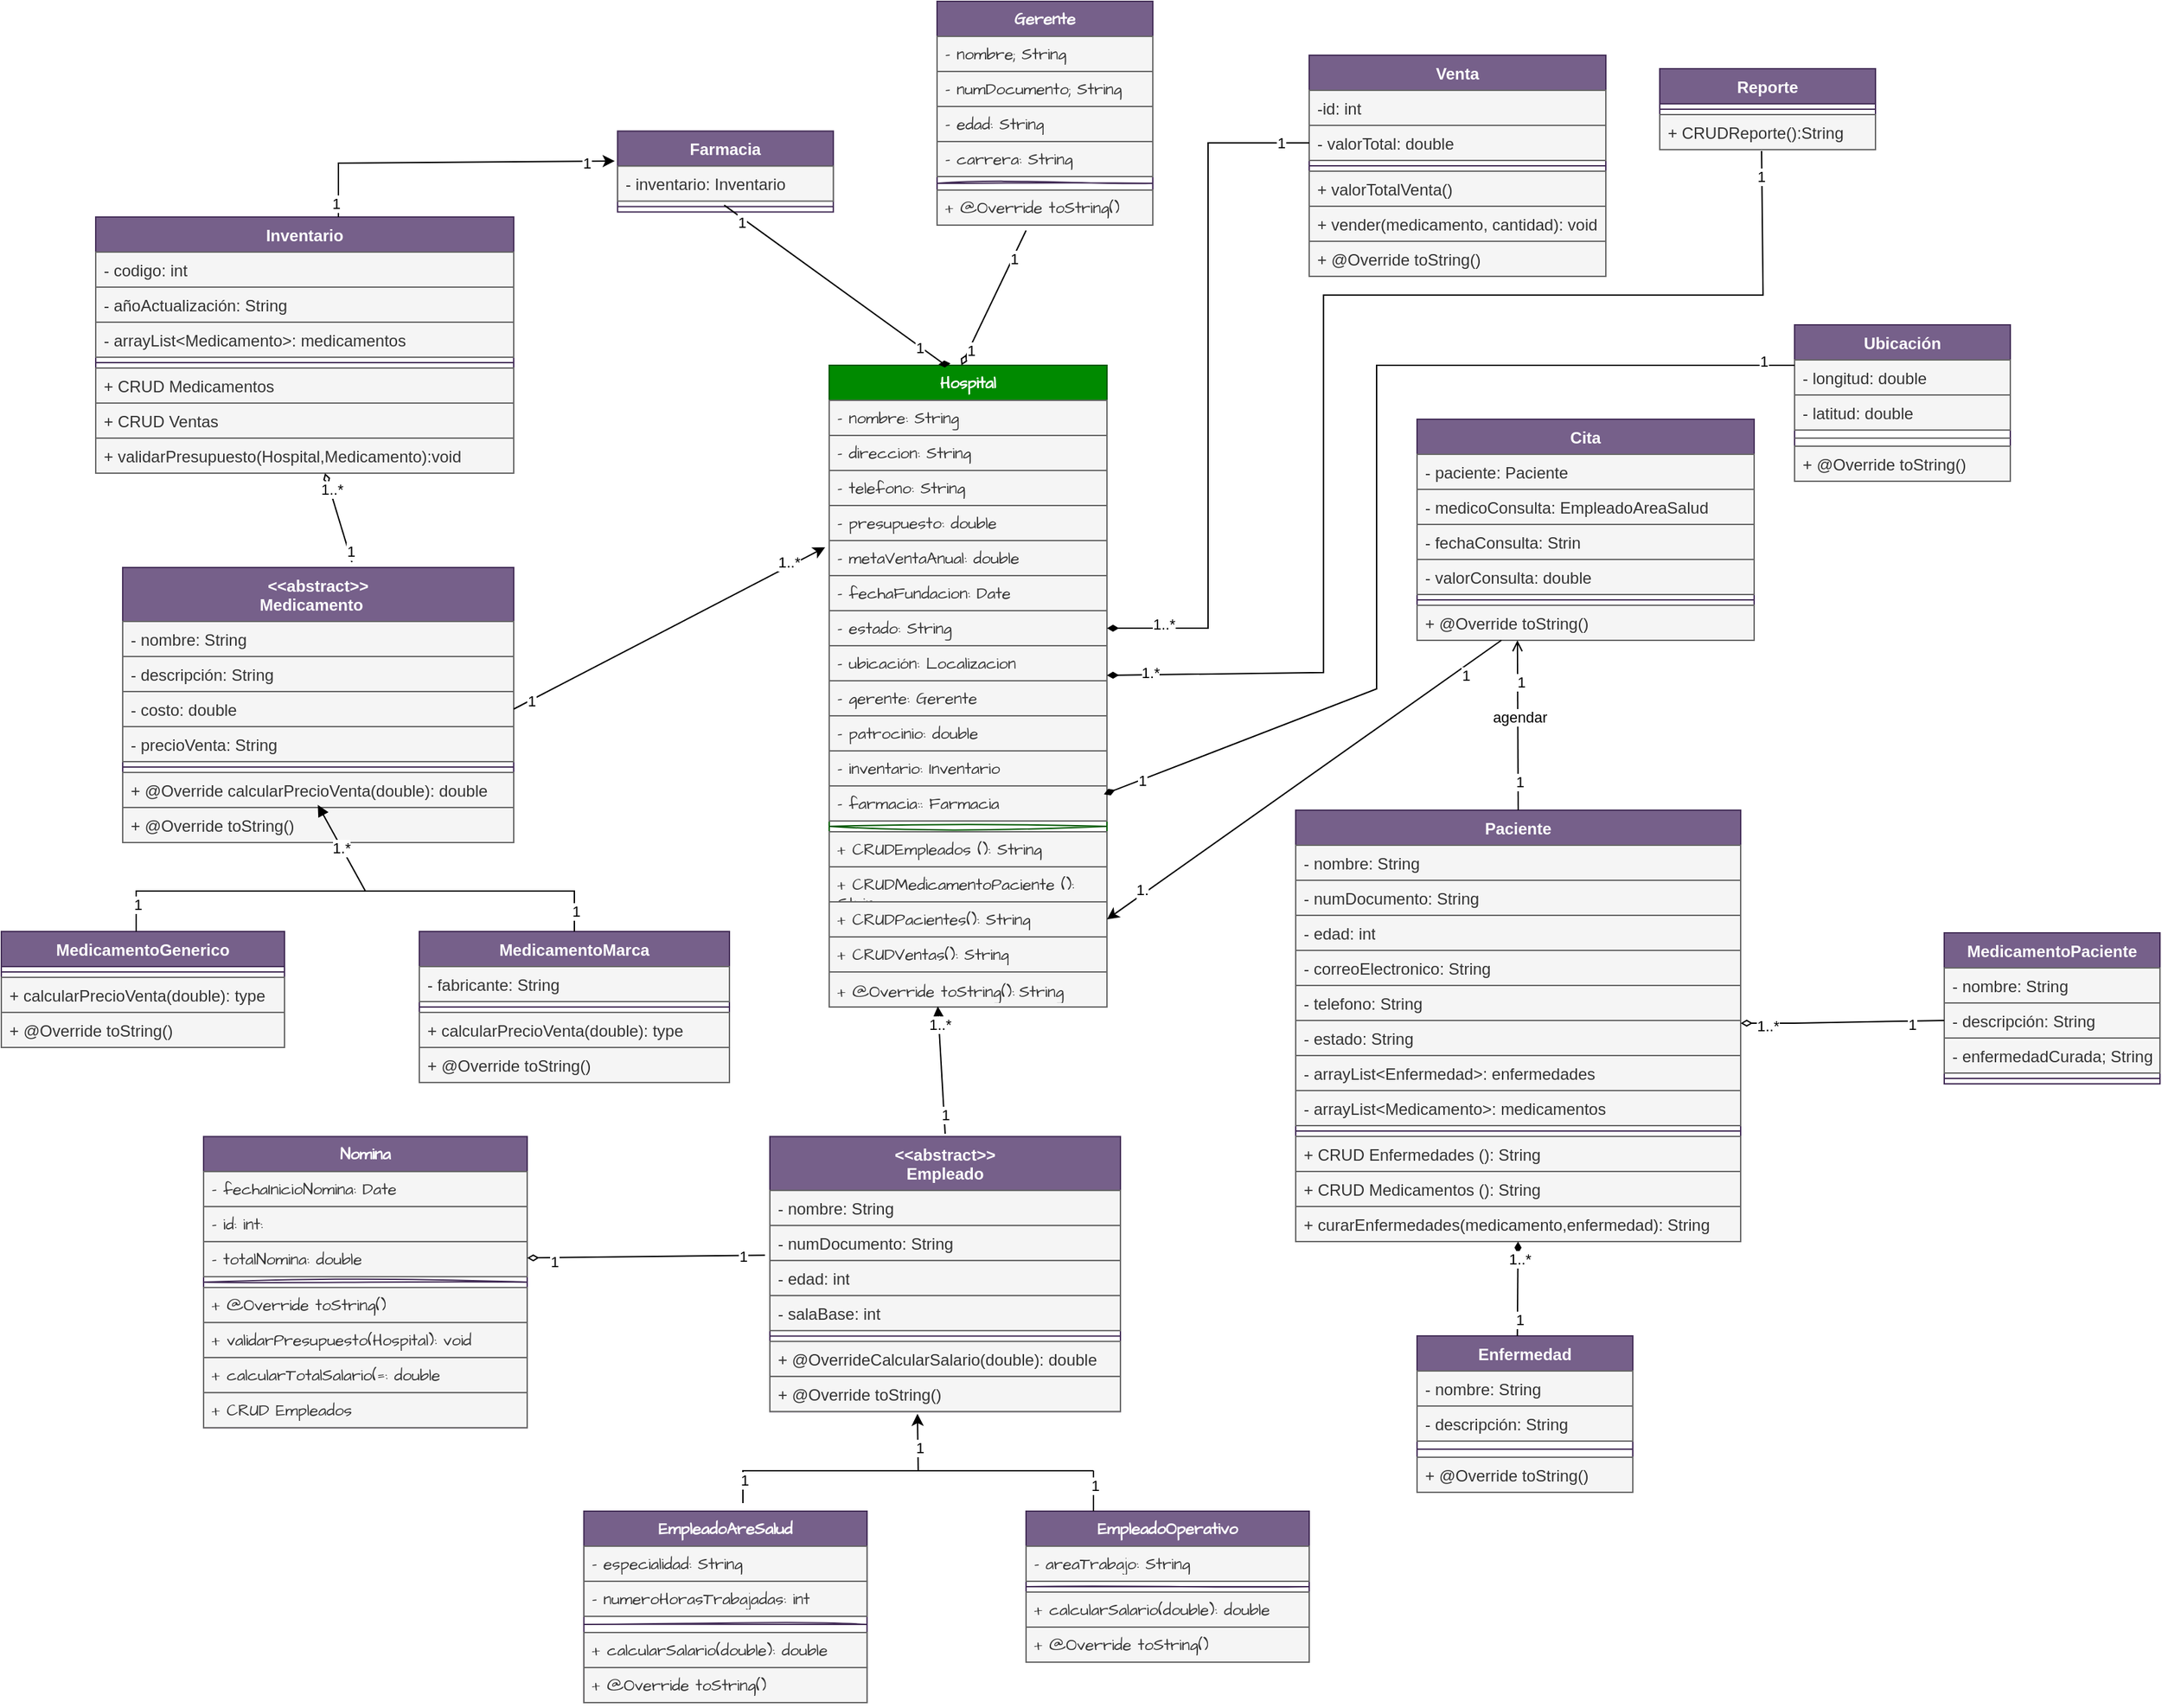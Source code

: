 <mxfile version="24.7.8">
  <diagram name="Página-1" id="k5XDSp5Gnq4CcVIVnMkf">
    <mxGraphModel dx="1907" dy="1804" grid="1" gridSize="10" guides="1" tooltips="1" connect="1" arrows="1" fold="1" page="1" pageScale="1" pageWidth="827" pageHeight="1169" math="0" shadow="0">
      <root>
        <mxCell id="0" />
        <mxCell id="1" parent="0" />
        <mxCell id="n99U2-VM4vw2Rgua_s73-1" value="Hospital" style="swimlane;fontStyle=1;align=center;verticalAlign=top;childLayout=stackLayout;horizontal=1;startSize=26;horizontalStack=0;resizeParent=1;resizeParentMax=0;resizeLast=0;collapsible=1;marginBottom=0;whiteSpace=wrap;html=1;hachureGap=4;fontFamily=Architects Daughter;fontSource=https%3A%2F%2Ffonts.googleapis.com%2Fcss%3Ffamily%3DArchitects%2BDaughter;fillColor=#008a00;fontColor=#ffffff;strokeColor=#005700;" parent="1" vertex="1">
          <mxGeometry x="334" y="160" width="206" height="476" as="geometry" />
        </mxCell>
        <mxCell id="n99U2-VM4vw2Rgua_s73-5" value="- nombre: String&lt;div&gt;&lt;br&gt;&lt;/div&gt;" style="text;strokeColor=#666666;fillColor=#f5f5f5;align=left;verticalAlign=top;spacingLeft=4;spacingRight=4;overflow=hidden;rotatable=0;points=[[0,0.5],[1,0.5]];portConstraint=eastwest;whiteSpace=wrap;html=1;fontFamily=Architects Daughter;fontSource=https%3A%2F%2Ffonts.googleapis.com%2Fcss%3Ffamily%3DArchitects%2BDaughter;fontColor=#333333;" parent="n99U2-VM4vw2Rgua_s73-1" vertex="1">
          <mxGeometry y="26" width="206" height="26" as="geometry" />
        </mxCell>
        <mxCell id="n99U2-VM4vw2Rgua_s73-6" value="&lt;div&gt;- direccion: String&lt;span style=&quot;color: rgba(0, 0, 0, 0); font-family: monospace; font-size: 0px; text-wrap: nowrap; background-color: initial;&quot;&gt;%3CmxGraphModel%3E%3Croot%3E%3CmxCell%20id%3D%220%22%2F%3E%3CmxCell%20id%3D%221%22%20parent%3D%220%22%2F%3E%3CmxCell%20id%3D%222%22%20value%3D%22-%20nombre%3A%20String%26lt%3Bdiv%26gt%3B%26lt%3Bbr%26gt%3B%26lt%3B%2Fdiv%26gt%3B%22%20style%3D%22text%3BstrokeColor%3Dnone%3BfillColor%3Dnone%3Balign%3Dleft%3BverticalAlign%3Dtop%3BspacingLeft%3D4%3BspacingRight%3D4%3Boverflow%3Dhidden%3Brotatable%3D0%3Bpoints%3D%5B%5B0%2C0.5%5D%2C%5B1%2C0.5%5D%5D%3BportConstraint%3Deastwest%3BwhiteSpace%3Dwrap%3Bhtml%3D1%3BfontFamily%3DArchitects%20Daughter%3BfontSource%3Dhttps%253A%252F%252Ffonts.googleapis.com%252Fcss%253Ffamily%253DArchitects%252BDaughter%3B%22%20vertex%3D%221%22%20parent%3D%221%22%3E%3CmxGeometry%20x%3D%22334%22%20y%3D%22186%22%20width%3D%22160%22%20height%3D%2226%22%20as%3D%22geometry%22%2F%3E%3C%2FmxCell%3E%3C%2Froot%3E%3C%2FmxGraphModel%3E&lt;/span&gt;&lt;/div&gt;" style="text;strokeColor=#666666;fillColor=#f5f5f5;align=left;verticalAlign=top;spacingLeft=4;spacingRight=4;overflow=hidden;rotatable=0;points=[[0,0.5],[1,0.5]];portConstraint=eastwest;whiteSpace=wrap;html=1;fontFamily=Architects Daughter;fontSource=https%3A%2F%2Ffonts.googleapis.com%2Fcss%3Ffamily%3DArchitects%2BDaughter;fontColor=#333333;" parent="n99U2-VM4vw2Rgua_s73-1" vertex="1">
          <mxGeometry y="52" width="206" height="26" as="geometry" />
        </mxCell>
        <mxCell id="n99U2-VM4vw2Rgua_s73-7" value="- telefono: String" style="text;strokeColor=#666666;fillColor=#f5f5f5;align=left;verticalAlign=top;spacingLeft=4;spacingRight=4;overflow=hidden;rotatable=0;points=[[0,0.5],[1,0.5]];portConstraint=eastwest;whiteSpace=wrap;html=1;fontFamily=Architects Daughter;fontSource=https%3A%2F%2Ffonts.googleapis.com%2Fcss%3Ffamily%3DArchitects%2BDaughter;fontColor=#333333;" parent="n99U2-VM4vw2Rgua_s73-1" vertex="1">
          <mxGeometry y="78" width="206" height="26" as="geometry" />
        </mxCell>
        <mxCell id="n99U2-VM4vw2Rgua_s73-8" value="- presupuesto: double" style="text;strokeColor=#666666;fillColor=#f5f5f5;align=left;verticalAlign=top;spacingLeft=4;spacingRight=4;overflow=hidden;rotatable=0;points=[[0,0.5],[1,0.5]];portConstraint=eastwest;whiteSpace=wrap;html=1;fontFamily=Architects Daughter;fontSource=https%3A%2F%2Ffonts.googleapis.com%2Fcss%3Ffamily%3DArchitects%2BDaughter;fontColor=#333333;" parent="n99U2-VM4vw2Rgua_s73-1" vertex="1">
          <mxGeometry y="104" width="206" height="26" as="geometry" />
        </mxCell>
        <mxCell id="n99U2-VM4vw2Rgua_s73-9" value="- metaVentaAnual: double" style="text;strokeColor=#666666;fillColor=#f5f5f5;align=left;verticalAlign=top;spacingLeft=4;spacingRight=4;overflow=hidden;rotatable=0;points=[[0,0.5],[1,0.5]];portConstraint=eastwest;whiteSpace=wrap;html=1;fontFamily=Architects Daughter;fontSource=https%3A%2F%2Ffonts.googleapis.com%2Fcss%3Ffamily%3DArchitects%2BDaughter;fontColor=#333333;" parent="n99U2-VM4vw2Rgua_s73-1" vertex="1">
          <mxGeometry y="130" width="206" height="26" as="geometry" />
        </mxCell>
        <mxCell id="n99U2-VM4vw2Rgua_s73-10" value="- fechaFundacion: Date" style="text;strokeColor=#666666;fillColor=#f5f5f5;align=left;verticalAlign=top;spacingLeft=4;spacingRight=4;overflow=hidden;rotatable=0;points=[[0,0.5],[1,0.5]];portConstraint=eastwest;whiteSpace=wrap;html=1;fontFamily=Architects Daughter;fontSource=https%3A%2F%2Ffonts.googleapis.com%2Fcss%3Ffamily%3DArchitects%2BDaughter;fontColor=#333333;" parent="n99U2-VM4vw2Rgua_s73-1" vertex="1">
          <mxGeometry y="156" width="206" height="26" as="geometry" />
        </mxCell>
        <mxCell id="n99U2-VM4vw2Rgua_s73-11" value="- estado: String&lt;div&gt;&lt;br&gt;&lt;/div&gt;" style="text;strokeColor=#666666;fillColor=#f5f5f5;align=left;verticalAlign=top;spacingLeft=4;spacingRight=4;overflow=hidden;rotatable=0;points=[[0,0.5],[1,0.5]];portConstraint=eastwest;whiteSpace=wrap;html=1;fontFamily=Architects Daughter;fontSource=https%3A%2F%2Ffonts.googleapis.com%2Fcss%3Ffamily%3DArchitects%2BDaughter;fontColor=#333333;" parent="n99U2-VM4vw2Rgua_s73-1" vertex="1">
          <mxGeometry y="182" width="206" height="26" as="geometry" />
        </mxCell>
        <mxCell id="n99U2-VM4vw2Rgua_s73-12" value="&lt;div&gt;- ubicación: Localizacion&lt;/div&gt;" style="text;strokeColor=#666666;fillColor=#f5f5f5;align=left;verticalAlign=top;spacingLeft=4;spacingRight=4;overflow=hidden;rotatable=0;points=[[0,0.5],[1,0.5]];portConstraint=eastwest;whiteSpace=wrap;html=1;fontFamily=Architects Daughter;fontSource=https%3A%2F%2Ffonts.googleapis.com%2Fcss%3Ffamily%3DArchitects%2BDaughter;fontColor=#333333;" parent="n99U2-VM4vw2Rgua_s73-1" vertex="1">
          <mxGeometry y="208" width="206" height="26" as="geometry" />
        </mxCell>
        <mxCell id="x62aDppFYVOUqUM4T14m-1" value="- gerente: Gerente" style="text;strokeColor=#666666;fillColor=#f5f5f5;align=left;verticalAlign=top;spacingLeft=4;spacingRight=4;overflow=hidden;rotatable=0;points=[[0,0.5],[1,0.5]];portConstraint=eastwest;whiteSpace=wrap;html=1;fontFamily=Architects Daughter;fontSource=https%3A%2F%2Ffonts.googleapis.com%2Fcss%3Ffamily%3DArchitects%2BDaughter;fontColor=#333333;" vertex="1" parent="n99U2-VM4vw2Rgua_s73-1">
          <mxGeometry y="234" width="206" height="26" as="geometry" />
        </mxCell>
        <mxCell id="x62aDppFYVOUqUM4T14m-2" value="- patrocinio: double&lt;span style=&quot;color: rgba(0, 0, 0, 0); font-family: monospace; font-size: 0px; text-wrap: nowrap;&quot;&gt;%3CmxGraphModel%3E%3Croot%3E%3CmxCell%20id%3D%220%22%2F%3E%3CmxCell%20id%3D%221%22%20parent%3D%220%22%2F%3E%3CmxCell%20id%3D%222%22%20value%3D%22-%20gerente%3A%20Gerente%22%20style%3D%22text%3BstrokeColor%3D%23666666%3BfillColor%3D%23f5f5f5%3Balign%3Dleft%3BverticalAlign%3Dtop%3BspacingLeft%3D4%3BspacingRight%3D4%3Boverflow%3Dhidden%3Brotatable%3D0%3Bpoints%3D%5B%5B0%2C0.5%5D%2C%5B1%2C0.5%5D%5D%3BportConstraint%3Deastwest%3BwhiteSpace%3Dwrap%3Bhtml%3D1%3BfontFamily%3DArchitects%20Daughter%3BfontSource%3Dhttps%253A%252F%252Ffonts.googleapis.com%252Fcss%253Ffamily%253DArchitects%252BDaughter%3BfontColor%3D%23333333%3B%22%20vertex%3D%221%22%20parent%3D%221%22%3E%3CmxGeometry%20x%3D%22334%22%20y%3D%22394%22%20width%3D%22206%22%20height%3D%2226%22%20as%3D%22geometry%22%2F%3E%3C%2FmxCell%3E%3C%2Froot%3E%3C%2FmxGraphModel%3E&lt;/span&gt;" style="text;strokeColor=#666666;fillColor=#f5f5f5;align=left;verticalAlign=top;spacingLeft=4;spacingRight=4;overflow=hidden;rotatable=0;points=[[0,0.5],[1,0.5]];portConstraint=eastwest;whiteSpace=wrap;html=1;fontFamily=Architects Daughter;fontSource=https%3A%2F%2Ffonts.googleapis.com%2Fcss%3Ffamily%3DArchitects%2BDaughter;fontColor=#333333;" vertex="1" parent="n99U2-VM4vw2Rgua_s73-1">
          <mxGeometry y="260" width="206" height="26" as="geometry" />
        </mxCell>
        <mxCell id="x62aDppFYVOUqUM4T14m-3" value="- inventario: Inventario&lt;span style=&quot;color: rgba(0, 0, 0, 0); font-family: monospace; font-size: 0px; text-wrap: nowrap;&quot;&gt;%3CmxGraphModel%3E%3Croot%3E%3CmxCell%20id%3D%220%22%2F%3E%3CmxCell%20id%3D%221%22%20parent%3D%220%22%2F%3E%3CmxCell%20id%3D%222%22%20value%3D%22-%20gerente%3A%20Gerente%22%20style%3D%22text%3BstrokeColor%3D%23666666%3BfillColor%3D%23f5f5f5%3Balign%3Dleft%3BverticalAlign%3Dtop%3BspacingLeft%3D4%3BspacingRight%3D4%3Boverflow%3Dhidden%3Brotatable%3D0%3Bpoints%3D%5B%5B0%2C0.5%5D%2C%5B1%2C0.5%5D%5D%3BportConstraint%3Deastwest%3BwhiteSpace%3Dwrap%3Bhtml%3D1%3BfontFamily%3DArchitects%20Daughter%3BfontSource%3Dhttps%253A%252F%252Ffonts.googleapis.com%252Fcss%253Ffamily%253DArchitects%252BDaughter%3BfontColor%3D%23333333%3B%22%20vertex%3D%221%22%20parent%3D%221%22%3E%3CmxGeometry%20x%3D%22334%22%20y%3D%22394%22%20width%3D%22206%22%20height%3D%2226%22%20as%3D%22geometry%22%2F%3E%3C%2FmxCell%3E%3C%2Froot%3E%3C%2FmxGraphModel%3E&lt;/span&gt;" style="text;strokeColor=#666666;fillColor=#f5f5f5;align=left;verticalAlign=top;spacingLeft=4;spacingRight=4;overflow=hidden;rotatable=0;points=[[0,0.5],[1,0.5]];portConstraint=eastwest;whiteSpace=wrap;html=1;fontFamily=Architects Daughter;fontSource=https%3A%2F%2Ffonts.googleapis.com%2Fcss%3Ffamily%3DArchitects%2BDaughter;fontColor=#333333;" vertex="1" parent="n99U2-VM4vw2Rgua_s73-1">
          <mxGeometry y="286" width="206" height="26" as="geometry" />
        </mxCell>
        <mxCell id="n99U2-VM4vw2Rgua_s73-2" value="- farmacia:: Farmacia&lt;span style=&quot;color: rgba(0, 0, 0, 0); font-family: monospace; font-size: 0px; text-wrap: nowrap;&quot;&gt;%3CmxGraphModel%3E%3Croot%3E%3CmxCell%20id%3D%220%22%2F%3E%3CmxCell%20id%3D%221%22%20parent%3D%220%22%2F%3E%3CmxCell%20id%3D%222%22%20value%3D%22-%20gerente%3A%20Gerente%22%20style%3D%22text%3BstrokeColor%3D%23666666%3BfillColor%3D%23f5f5f5%3Balign%3Dleft%3BverticalAlign%3Dtop%3BspacingLeft%3D4%3BspacingRight%3D4%3Boverflow%3Dhidden%3Brotatable%3D0%3Bpoints%3D%5B%5B0%2C0.5%5D%2C%5B1%2C0.5%5D%5D%3BportConstraint%3Deastwest%3BwhiteSpace%3Dwrap%3Bhtml%3D1%3BfontFamily%3DArchitects%20Daughter%3BfontSource%3Dhttps%253A%252F%252Ffonts.googleapis.com%252Fcss%253Ffamily%253DArchitects%252BDaughter%3BfontColor%3D%23333333%3B%22%20vertex%3D%221%22%20parent%3D%221%22%3E%3CmxGeometry%20x%3D%22334%22%20y%3D%22394%22%20width%3D%22206%22%20height%3D%2226%22%20as%3D%22geometry%22%2F%3E%3C%2FmxCell%3E%3C%2Froot%3E%3C%2FmxGraphModel%3E&lt;/span&gt;" style="text;strokeColor=#666666;fillColor=#f5f5f5;align=left;verticalAlign=top;spacingLeft=4;spacingRight=4;overflow=hidden;rotatable=0;points=[[0,0.5],[1,0.5]];portConstraint=eastwest;whiteSpace=wrap;html=1;fontFamily=Architects Daughter;fontSource=https%3A%2F%2Ffonts.googleapis.com%2Fcss%3Ffamily%3DArchitects%2BDaughter;fontColor=#333333;" parent="n99U2-VM4vw2Rgua_s73-1" vertex="1">
          <mxGeometry y="312" width="206" height="26" as="geometry" />
        </mxCell>
        <mxCell id="n99U2-VM4vw2Rgua_s73-3" value="" style="line;strokeWidth=1;fillColor=none;align=left;verticalAlign=middle;spacingTop=-1;spacingLeft=3;spacingRight=3;rotatable=0;labelPosition=right;points=[];portConstraint=eastwest;strokeColor=inherit;sketch=1;hachureGap=4;jiggle=2;curveFitting=1;fontFamily=Architects Daughter;fontSource=https%3A%2F%2Ffonts.googleapis.com%2Fcss%3Ffamily%3DArchitects%2BDaughter;" parent="n99U2-VM4vw2Rgua_s73-1" vertex="1">
          <mxGeometry y="338" width="206" height="8" as="geometry" />
        </mxCell>
        <mxCell id="n99U2-VM4vw2Rgua_s73-13" value="+ CRUDEmpleados (): String" style="text;strokeColor=#666666;fillColor=#f5f5f5;align=left;verticalAlign=top;spacingLeft=4;spacingRight=4;overflow=hidden;rotatable=0;points=[[0,0.5],[1,0.5]];portConstraint=eastwest;whiteSpace=wrap;html=1;fontFamily=Architects Daughter;fontSource=https%3A%2F%2Ffonts.googleapis.com%2Fcss%3Ffamily%3DArchitects%2BDaughter;fontColor=#333333;" parent="n99U2-VM4vw2Rgua_s73-1" vertex="1">
          <mxGeometry y="346" width="206" height="26" as="geometry" />
        </mxCell>
        <mxCell id="n99U2-VM4vw2Rgua_s73-4" value="+ CRUDMedicamentoPaciente (): String" style="text;strokeColor=#666666;fillColor=#f5f5f5;align=left;verticalAlign=top;spacingLeft=4;spacingRight=4;overflow=hidden;rotatable=0;points=[[0,0.5],[1,0.5]];portConstraint=eastwest;whiteSpace=wrap;html=1;fontFamily=Architects Daughter;fontSource=https%3A%2F%2Ffonts.googleapis.com%2Fcss%3Ffamily%3DArchitects%2BDaughter;fontColor=#333333;" parent="n99U2-VM4vw2Rgua_s73-1" vertex="1">
          <mxGeometry y="372" width="206" height="26" as="geometry" />
        </mxCell>
        <mxCell id="X3b8gDhuuz5gcF9aie7A-142" value="+ CRUDPacientes(): String" style="text;strokeColor=#666666;fillColor=#f5f5f5;align=left;verticalAlign=top;spacingLeft=4;spacingRight=4;overflow=hidden;rotatable=0;points=[[0,0.5],[1,0.5]];portConstraint=eastwest;whiteSpace=wrap;html=1;fontFamily=Architects Daughter;fontSource=https%3A%2F%2Ffonts.googleapis.com%2Fcss%3Ffamily%3DArchitects%2BDaughter;fontColor=#333333;" parent="n99U2-VM4vw2Rgua_s73-1" vertex="1">
          <mxGeometry y="398" width="206" height="26" as="geometry" />
        </mxCell>
        <mxCell id="x62aDppFYVOUqUM4T14m-28" value="+ CRUDVentas(): String" style="text;strokeColor=#666666;fillColor=#f5f5f5;align=left;verticalAlign=top;spacingLeft=4;spacingRight=4;overflow=hidden;rotatable=0;points=[[0,0.5],[1,0.5]];portConstraint=eastwest;whiteSpace=wrap;html=1;fontFamily=Architects Daughter;fontSource=https%3A%2F%2Ffonts.googleapis.com%2Fcss%3Ffamily%3DArchitects%2BDaughter;fontColor=#333333;" vertex="1" parent="n99U2-VM4vw2Rgua_s73-1">
          <mxGeometry y="424" width="206" height="26" as="geometry" />
        </mxCell>
        <mxCell id="x62aDppFYVOUqUM4T14m-8" value="+ @Override toString():&lt;span style=&quot;font-size: 10px;&quot;&gt;&lt;sup&gt; &lt;/sup&gt;&lt;/span&gt;String" style="text;strokeColor=#666666;fillColor=#f5f5f5;align=left;verticalAlign=top;spacingLeft=4;spacingRight=4;overflow=hidden;rotatable=0;points=[[0,0.5],[1,0.5]];portConstraint=eastwest;whiteSpace=wrap;html=1;fontFamily=Architects Daughter;fontSource=https%3A%2F%2Ffonts.googleapis.com%2Fcss%3Ffamily%3DArchitects%2BDaughter;fontColor=#333333;" vertex="1" parent="n99U2-VM4vw2Rgua_s73-1">
          <mxGeometry y="450" width="206" height="26" as="geometry" />
        </mxCell>
        <mxCell id="n99U2-VM4vw2Rgua_s73-21" value="EmpleadoAreSalud" style="swimlane;fontStyle=1;align=center;verticalAlign=top;childLayout=stackLayout;horizontal=1;startSize=26;horizontalStack=0;resizeParent=1;resizeParentMax=0;resizeLast=0;collapsible=1;marginBottom=0;whiteSpace=wrap;html=1;hachureGap=4;fontFamily=Architects Daughter;fontSource=https%3A%2F%2Ffonts.googleapis.com%2Fcss%3Ffamily%3DArchitects%2BDaughter;fillColor=#76608a;fontColor=#ffffff;strokeColor=#432D57;" parent="1" vertex="1">
          <mxGeometry x="152.07" y="1010" width="210" height="142" as="geometry" />
        </mxCell>
        <mxCell id="n99U2-VM4vw2Rgua_s73-22" value="- especialidad: String" style="text;strokeColor=#666666;fillColor=#f5f5f5;align=left;verticalAlign=top;spacingLeft=4;spacingRight=4;overflow=hidden;rotatable=0;points=[[0,0.5],[1,0.5]];portConstraint=eastwest;whiteSpace=wrap;html=1;fontFamily=Architects Daughter;fontSource=https%3A%2F%2Ffonts.googleapis.com%2Fcss%3Ffamily%3DArchitects%2BDaughter;fontColor=#333333;" parent="n99U2-VM4vw2Rgua_s73-21" vertex="1">
          <mxGeometry y="26" width="210" height="26" as="geometry" />
        </mxCell>
        <mxCell id="n99U2-VM4vw2Rgua_s73-26" value="- numeroHorasTrabajadas: int" style="text;strokeColor=#666666;fillColor=#f5f5f5;align=left;verticalAlign=top;spacingLeft=4;spacingRight=4;overflow=hidden;rotatable=0;points=[[0,0.5],[1,0.5]];portConstraint=eastwest;whiteSpace=wrap;html=1;fontFamily=Architects Daughter;fontSource=https%3A%2F%2Ffonts.googleapis.com%2Fcss%3Ffamily%3DArchitects%2BDaughter;fontColor=#333333;" parent="n99U2-VM4vw2Rgua_s73-21" vertex="1">
          <mxGeometry y="52" width="210" height="26" as="geometry" />
        </mxCell>
        <mxCell id="n99U2-VM4vw2Rgua_s73-23" value="" style="line;strokeWidth=1;fillColor=none;align=left;verticalAlign=middle;spacingTop=-1;spacingLeft=3;spacingRight=3;rotatable=0;labelPosition=right;points=[];portConstraint=eastwest;strokeColor=inherit;sketch=1;hachureGap=4;jiggle=2;curveFitting=1;fontFamily=Architects Daughter;fontSource=https%3A%2F%2Ffonts.googleapis.com%2Fcss%3Ffamily%3DArchitects%2BDaughter;" parent="n99U2-VM4vw2Rgua_s73-21" vertex="1">
          <mxGeometry y="78" width="210" height="12" as="geometry" />
        </mxCell>
        <mxCell id="x62aDppFYVOUqUM4T14m-47" value="+ calcularSalario(double): double" style="text;strokeColor=#666666;fillColor=#f5f5f5;align=left;verticalAlign=top;spacingLeft=4;spacingRight=4;overflow=hidden;rotatable=0;points=[[0,0.5],[1,0.5]];portConstraint=eastwest;whiteSpace=wrap;html=1;fontFamily=Architects Daughter;fontSource=https%3A%2F%2Ffonts.googleapis.com%2Fcss%3Ffamily%3DArchitects%2BDaughter;fontColor=#333333;" vertex="1" parent="n99U2-VM4vw2Rgua_s73-21">
          <mxGeometry y="90" width="210" height="26" as="geometry" />
        </mxCell>
        <mxCell id="x62aDppFYVOUqUM4T14m-48" value="+ @Override toString()" style="text;strokeColor=#666666;fillColor=#f5f5f5;align=left;verticalAlign=top;spacingLeft=4;spacingRight=4;overflow=hidden;rotatable=0;points=[[0,0.5],[1,0.5]];portConstraint=eastwest;whiteSpace=wrap;html=1;fontFamily=Architects Daughter;fontSource=https%3A%2F%2Ffonts.googleapis.com%2Fcss%3Ffamily%3DArchitects%2BDaughter;fontColor=#333333;" vertex="1" parent="n99U2-VM4vw2Rgua_s73-21">
          <mxGeometry y="116" width="210" height="26" as="geometry" />
        </mxCell>
        <mxCell id="n99U2-VM4vw2Rgua_s73-27" value="EmpleadoOperativo" style="swimlane;fontStyle=1;align=center;verticalAlign=top;childLayout=stackLayout;horizontal=1;startSize=26;horizontalStack=0;resizeParent=1;resizeParentMax=0;resizeLast=0;collapsible=1;marginBottom=0;whiteSpace=wrap;html=1;hachureGap=4;fontFamily=Architects Daughter;fontSource=https%3A%2F%2Ffonts.googleapis.com%2Fcss%3Ffamily%3DArchitects%2BDaughter;fillColor=#76608a;fontColor=#ffffff;strokeColor=#432D57;" parent="1" vertex="1">
          <mxGeometry x="480" y="1010" width="210" height="112" as="geometry" />
        </mxCell>
        <mxCell id="n99U2-VM4vw2Rgua_s73-31" value="- areaTrabajo: String" style="text;strokeColor=#666666;fillColor=#f5f5f5;align=left;verticalAlign=top;spacingLeft=4;spacingRight=4;overflow=hidden;rotatable=0;points=[[0,0.5],[1,0.5]];portConstraint=eastwest;whiteSpace=wrap;html=1;fontFamily=Architects Daughter;fontSource=https%3A%2F%2Ffonts.googleapis.com%2Fcss%3Ffamily%3DArchitects%2BDaughter;fontColor=#333333;" parent="n99U2-VM4vw2Rgua_s73-27" vertex="1">
          <mxGeometry y="26" width="210" height="26" as="geometry" />
        </mxCell>
        <mxCell id="n99U2-VM4vw2Rgua_s73-29" value="" style="line;strokeWidth=1;fillColor=none;align=left;verticalAlign=middle;spacingTop=-1;spacingLeft=3;spacingRight=3;rotatable=0;labelPosition=right;points=[];portConstraint=eastwest;strokeColor=inherit;sketch=1;hachureGap=4;jiggle=2;curveFitting=1;fontFamily=Architects Daughter;fontSource=https%3A%2F%2Ffonts.googleapis.com%2Fcss%3Ffamily%3DArchitects%2BDaughter;" parent="n99U2-VM4vw2Rgua_s73-27" vertex="1">
          <mxGeometry y="52" width="210" height="8" as="geometry" />
        </mxCell>
        <mxCell id="x62aDppFYVOUqUM4T14m-50" value="+ calcularSalario(double): double" style="text;strokeColor=#666666;fillColor=#f5f5f5;align=left;verticalAlign=top;spacingLeft=4;spacingRight=4;overflow=hidden;rotatable=0;points=[[0,0.5],[1,0.5]];portConstraint=eastwest;whiteSpace=wrap;html=1;fontFamily=Architects Daughter;fontSource=https%3A%2F%2Ffonts.googleapis.com%2Fcss%3Ffamily%3DArchitects%2BDaughter;fontColor=#333333;" vertex="1" parent="n99U2-VM4vw2Rgua_s73-27">
          <mxGeometry y="60" width="210" height="26" as="geometry" />
        </mxCell>
        <mxCell id="x62aDppFYVOUqUM4T14m-49" value="+ @Override toString()" style="text;strokeColor=#666666;fillColor=#f5f5f5;align=left;verticalAlign=top;spacingLeft=4;spacingRight=4;overflow=hidden;rotatable=0;points=[[0,0.5],[1,0.5]];portConstraint=eastwest;whiteSpace=wrap;html=1;fontFamily=Architects Daughter;fontSource=https%3A%2F%2Ffonts.googleapis.com%2Fcss%3Ffamily%3DArchitects%2BDaughter;fontColor=#333333;" vertex="1" parent="n99U2-VM4vw2Rgua_s73-27">
          <mxGeometry y="86" width="210" height="26" as="geometry" />
        </mxCell>
        <mxCell id="n99U2-VM4vw2Rgua_s73-32" value="Gerente" style="swimlane;fontStyle=1;align=center;verticalAlign=top;childLayout=stackLayout;horizontal=1;startSize=26;horizontalStack=0;resizeParent=1;resizeParentMax=0;resizeLast=0;collapsible=1;marginBottom=0;whiteSpace=wrap;html=1;hachureGap=4;fontFamily=Architects Daughter;fontSource=https%3A%2F%2Ffonts.googleapis.com%2Fcss%3Ffamily%3DArchitects%2BDaughter;fillColor=#76608a;fontColor=#ffffff;strokeColor=#432D57;" parent="1" vertex="1">
          <mxGeometry x="414" y="-110" width="160" height="166" as="geometry" />
        </mxCell>
        <mxCell id="n99U2-VM4vw2Rgua_s73-33" value="- nombre; String" style="text;strokeColor=#666666;fillColor=#f5f5f5;align=left;verticalAlign=top;spacingLeft=4;spacingRight=4;overflow=hidden;rotatable=0;points=[[0,0.5],[1,0.5]];portConstraint=eastwest;whiteSpace=wrap;html=1;fontFamily=Architects Daughter;fontSource=https%3A%2F%2Ffonts.googleapis.com%2Fcss%3Ffamily%3DArchitects%2BDaughter;fontColor=#333333;" parent="n99U2-VM4vw2Rgua_s73-32" vertex="1">
          <mxGeometry y="26" width="160" height="26" as="geometry" />
        </mxCell>
        <mxCell id="X3b8gDhuuz5gcF9aie7A-1" value="- numDocumento; String" style="text;strokeColor=#666666;fillColor=#f5f5f5;align=left;verticalAlign=top;spacingLeft=4;spacingRight=4;overflow=hidden;rotatable=0;points=[[0,0.5],[1,0.5]];portConstraint=eastwest;whiteSpace=wrap;html=1;fontFamily=Architects Daughter;fontSource=https%3A%2F%2Ffonts.googleapis.com%2Fcss%3Ffamily%3DArchitects%2BDaughter;fontColor=#333333;" parent="n99U2-VM4vw2Rgua_s73-32" vertex="1">
          <mxGeometry y="52" width="160" height="26" as="geometry" />
        </mxCell>
        <mxCell id="X3b8gDhuuz5gcF9aie7A-6" value="- edad: String" style="text;strokeColor=#666666;fillColor=#f5f5f5;align=left;verticalAlign=top;spacingLeft=4;spacingRight=4;overflow=hidden;rotatable=0;points=[[0,0.5],[1,0.5]];portConstraint=eastwest;whiteSpace=wrap;html=1;fontFamily=Architects Daughter;fontSource=https%3A%2F%2Ffonts.googleapis.com%2Fcss%3Ffamily%3DArchitects%2BDaughter;fontColor=#333333;" parent="n99U2-VM4vw2Rgua_s73-32" vertex="1">
          <mxGeometry y="78" width="160" height="26" as="geometry" />
        </mxCell>
        <mxCell id="X3b8gDhuuz5gcF9aie7A-7" value="- carrera: String" style="text;strokeColor=#666666;fillColor=#f5f5f5;align=left;verticalAlign=top;spacingLeft=4;spacingRight=4;overflow=hidden;rotatable=0;points=[[0,0.5],[1,0.5]];portConstraint=eastwest;whiteSpace=wrap;html=1;fontFamily=Architects Daughter;fontSource=https%3A%2F%2Ffonts.googleapis.com%2Fcss%3Ffamily%3DArchitects%2BDaughter;fontColor=#333333;" parent="n99U2-VM4vw2Rgua_s73-32" vertex="1">
          <mxGeometry y="104" width="160" height="26" as="geometry" />
        </mxCell>
        <mxCell id="n99U2-VM4vw2Rgua_s73-34" value="" style="line;strokeWidth=1;fillColor=none;align=left;verticalAlign=middle;spacingTop=-1;spacingLeft=3;spacingRight=3;rotatable=0;labelPosition=right;points=[];portConstraint=eastwest;strokeColor=inherit;sketch=1;hachureGap=4;jiggle=2;curveFitting=1;fontFamily=Architects Daughter;fontSource=https%3A%2F%2Ffonts.googleapis.com%2Fcss%3Ffamily%3DArchitects%2BDaughter;" parent="n99U2-VM4vw2Rgua_s73-32" vertex="1">
          <mxGeometry y="130" width="160" height="10" as="geometry" />
        </mxCell>
        <mxCell id="x62aDppFYVOUqUM4T14m-56" value="+ @Override toString()" style="text;strokeColor=#666666;fillColor=#f5f5f5;align=left;verticalAlign=top;spacingLeft=4;spacingRight=4;overflow=hidden;rotatable=0;points=[[0,0.5],[1,0.5]];portConstraint=eastwest;whiteSpace=wrap;html=1;fontFamily=Architects Daughter;fontSource=https%3A%2F%2Ffonts.googleapis.com%2Fcss%3Ffamily%3DArchitects%2BDaughter;fontColor=#333333;" vertex="1" parent="n99U2-VM4vw2Rgua_s73-32">
          <mxGeometry y="140" width="160" height="26" as="geometry" />
        </mxCell>
        <mxCell id="GbhL5hzeBa3chy5KNlkT-6" value="Nomina" style="swimlane;fontStyle=1;align=center;verticalAlign=top;childLayout=stackLayout;horizontal=1;startSize=26;horizontalStack=0;resizeParent=1;resizeParentMax=0;resizeLast=0;collapsible=1;marginBottom=0;whiteSpace=wrap;html=1;hachureGap=4;fontFamily=Architects Daughter;fontSource=https%3A%2F%2Ffonts.googleapis.com%2Fcss%3Ffamily%3DArchitects%2BDaughter;fillColor=#76608a;fontColor=#ffffff;strokeColor=#432D57;" parent="1" vertex="1">
          <mxGeometry x="-130" y="732.08" width="240" height="216" as="geometry" />
        </mxCell>
        <mxCell id="GbhL5hzeBa3chy5KNlkT-10" value="- fechaInicioNomina: Date" style="text;strokeColor=#666666;fillColor=#f5f5f5;align=left;verticalAlign=top;spacingLeft=4;spacingRight=4;overflow=hidden;rotatable=0;points=[[0,0.5],[1,0.5]];portConstraint=eastwest;whiteSpace=wrap;html=1;fontFamily=Architects Daughter;fontSource=https%3A%2F%2Ffonts.googleapis.com%2Fcss%3Ffamily%3DArchitects%2BDaughter;fontColor=#333333;" parent="GbhL5hzeBa3chy5KNlkT-6" vertex="1">
          <mxGeometry y="26" width="240" height="26" as="geometry" />
        </mxCell>
        <mxCell id="X3b8gDhuuz5gcF9aie7A-128" value="- id: int:" style="text;strokeColor=#666666;fillColor=#f5f5f5;align=left;verticalAlign=top;spacingLeft=4;spacingRight=4;overflow=hidden;rotatable=0;points=[[0,0.5],[1,0.5]];portConstraint=eastwest;whiteSpace=wrap;html=1;fontFamily=Architects Daughter;fontSource=https%3A%2F%2Ffonts.googleapis.com%2Fcss%3Ffamily%3DArchitects%2BDaughter;fontColor=#333333;" parent="GbhL5hzeBa3chy5KNlkT-6" vertex="1">
          <mxGeometry y="52" width="240" height="26" as="geometry" />
        </mxCell>
        <mxCell id="GbhL5hzeBa3chy5KNlkT-11" value="- totalNomina: double" style="text;strokeColor=#666666;fillColor=#f5f5f5;align=left;verticalAlign=top;spacingLeft=4;spacingRight=4;overflow=hidden;rotatable=0;points=[[0,0.5],[1,0.5]];portConstraint=eastwest;whiteSpace=wrap;html=1;fontFamily=Architects Daughter;fontSource=https%3A%2F%2Ffonts.googleapis.com%2Fcss%3Ffamily%3DArchitects%2BDaughter;fontColor=#333333;" parent="GbhL5hzeBa3chy5KNlkT-6" vertex="1">
          <mxGeometry y="78" width="240" height="26" as="geometry" />
        </mxCell>
        <mxCell id="GbhL5hzeBa3chy5KNlkT-8" value="" style="line;strokeWidth=1;fillColor=none;align=left;verticalAlign=middle;spacingTop=-1;spacingLeft=3;spacingRight=3;rotatable=0;labelPosition=right;points=[];portConstraint=eastwest;strokeColor=inherit;sketch=1;hachureGap=4;jiggle=2;curveFitting=1;fontFamily=Architects Daughter;fontSource=https%3A%2F%2Ffonts.googleapis.com%2Fcss%3Ffamily%3DArchitects%2BDaughter;" parent="GbhL5hzeBa3chy5KNlkT-6" vertex="1">
          <mxGeometry y="104" width="240" height="8" as="geometry" />
        </mxCell>
        <mxCell id="GbhL5hzeBa3chy5KNlkT-9" value="+ @Override toString()" style="text;strokeColor=#666666;fillColor=#f5f5f5;align=left;verticalAlign=top;spacingLeft=4;spacingRight=4;overflow=hidden;rotatable=0;points=[[0,0.5],[1,0.5]];portConstraint=eastwest;whiteSpace=wrap;html=1;fontFamily=Architects Daughter;fontSource=https%3A%2F%2Ffonts.googleapis.com%2Fcss%3Ffamily%3DArchitects%2BDaughter;fontColor=#333333;" parent="GbhL5hzeBa3chy5KNlkT-6" vertex="1">
          <mxGeometry y="112" width="240" height="26" as="geometry" />
        </mxCell>
        <mxCell id="x62aDppFYVOUqUM4T14m-58" value="+ validarPresupuesto(Hospital): void" style="text;strokeColor=#666666;fillColor=#f5f5f5;align=left;verticalAlign=top;spacingLeft=4;spacingRight=4;overflow=hidden;rotatable=0;points=[[0,0.5],[1,0.5]];portConstraint=eastwest;whiteSpace=wrap;html=1;fontFamily=Architects Daughter;fontSource=https%3A%2F%2Ffonts.googleapis.com%2Fcss%3Ffamily%3DArchitects%2BDaughter;fontColor=#333333;" vertex="1" parent="GbhL5hzeBa3chy5KNlkT-6">
          <mxGeometry y="138" width="240" height="26" as="geometry" />
        </mxCell>
        <mxCell id="x62aDppFYVOUqUM4T14m-60" value="+ calcularTotalSalario(=: double" style="text;strokeColor=#666666;fillColor=#f5f5f5;align=left;verticalAlign=top;spacingLeft=4;spacingRight=4;overflow=hidden;rotatable=0;points=[[0,0.5],[1,0.5]];portConstraint=eastwest;whiteSpace=wrap;html=1;fontFamily=Architects Daughter;fontSource=https%3A%2F%2Ffonts.googleapis.com%2Fcss%3Ffamily%3DArchitects%2BDaughter;fontColor=#333333;" vertex="1" parent="GbhL5hzeBa3chy5KNlkT-6">
          <mxGeometry y="164" width="240" height="26" as="geometry" />
        </mxCell>
        <mxCell id="x62aDppFYVOUqUM4T14m-59" value="+ CRUD Empleados" style="text;strokeColor=#666666;fillColor=#f5f5f5;align=left;verticalAlign=top;spacingLeft=4;spacingRight=4;overflow=hidden;rotatable=0;points=[[0,0.5],[1,0.5]];portConstraint=eastwest;whiteSpace=wrap;html=1;fontFamily=Architects Daughter;fontSource=https%3A%2F%2Ffonts.googleapis.com%2Fcss%3Ffamily%3DArchitects%2BDaughter;fontColor=#333333;" vertex="1" parent="GbhL5hzeBa3chy5KNlkT-6">
          <mxGeometry y="190" width="240" height="26" as="geometry" />
        </mxCell>
        <mxCell id="X3b8gDhuuz5gcF9aie7A-15" value="&amp;lt;&amp;lt;abstract&amp;gt;&amp;gt;&lt;div&gt;Empleado&lt;br&gt;&lt;div&gt;&lt;br&gt;&lt;/div&gt;&lt;/div&gt;" style="swimlane;fontStyle=1;align=center;verticalAlign=top;childLayout=stackLayout;horizontal=1;startSize=40;horizontalStack=0;resizeParent=1;resizeParentMax=0;resizeLast=0;collapsible=1;marginBottom=0;whiteSpace=wrap;html=1;fillColor=#76608a;fontColor=#ffffff;strokeColor=#432D57;" parent="1" vertex="1">
          <mxGeometry x="290" y="732.08" width="260" height="204" as="geometry" />
        </mxCell>
        <mxCell id="X3b8gDhuuz5gcF9aie7A-16" value="- nombre: String" style="text;strokeColor=#666666;fillColor=#f5f5f5;align=left;verticalAlign=top;spacingLeft=4;spacingRight=4;overflow=hidden;rotatable=0;points=[[0,0.5],[1,0.5]];portConstraint=eastwest;whiteSpace=wrap;html=1;fontColor=#333333;" parent="X3b8gDhuuz5gcF9aie7A-15" vertex="1">
          <mxGeometry y="40" width="260" height="26" as="geometry" />
        </mxCell>
        <mxCell id="X3b8gDhuuz5gcF9aie7A-19" value="- numDocumento: String" style="text;strokeColor=#666666;fillColor=#f5f5f5;align=left;verticalAlign=top;spacingLeft=4;spacingRight=4;overflow=hidden;rotatable=0;points=[[0,0.5],[1,0.5]];portConstraint=eastwest;whiteSpace=wrap;html=1;fontColor=#333333;" parent="X3b8gDhuuz5gcF9aie7A-15" vertex="1">
          <mxGeometry y="66" width="260" height="26" as="geometry" />
        </mxCell>
        <mxCell id="X3b8gDhuuz5gcF9aie7A-21" value="- edad: int" style="text;strokeColor=#666666;fillColor=#f5f5f5;align=left;verticalAlign=top;spacingLeft=4;spacingRight=4;overflow=hidden;rotatable=0;points=[[0,0.5],[1,0.5]];portConstraint=eastwest;whiteSpace=wrap;html=1;fontColor=#333333;" parent="X3b8gDhuuz5gcF9aie7A-15" vertex="1">
          <mxGeometry y="92" width="260" height="26" as="geometry" />
        </mxCell>
        <mxCell id="X3b8gDhuuz5gcF9aie7A-20" value="- salaBase: int" style="text;strokeColor=#666666;fillColor=#f5f5f5;align=left;verticalAlign=top;spacingLeft=4;spacingRight=4;overflow=hidden;rotatable=0;points=[[0,0.5],[1,0.5]];portConstraint=eastwest;whiteSpace=wrap;html=1;fontColor=#333333;" parent="X3b8gDhuuz5gcF9aie7A-15" vertex="1">
          <mxGeometry y="118" width="260" height="26" as="geometry" />
        </mxCell>
        <mxCell id="X3b8gDhuuz5gcF9aie7A-17" value="" style="line;strokeWidth=1;fillColor=none;align=left;verticalAlign=middle;spacingTop=-1;spacingLeft=3;spacingRight=3;rotatable=0;labelPosition=right;points=[];portConstraint=eastwest;strokeColor=inherit;" parent="X3b8gDhuuz5gcF9aie7A-15" vertex="1">
          <mxGeometry y="144" width="260" height="8" as="geometry" />
        </mxCell>
        <mxCell id="X3b8gDhuuz5gcF9aie7A-18" value="+ @OverrideCalcularSalario(double): double" style="text;strokeColor=#666666;fillColor=#f5f5f5;align=left;verticalAlign=top;spacingLeft=4;spacingRight=4;overflow=hidden;rotatable=0;points=[[0,0.5],[1,0.5]];portConstraint=eastwest;whiteSpace=wrap;html=1;fontColor=#333333;" parent="X3b8gDhuuz5gcF9aie7A-15" vertex="1">
          <mxGeometry y="152" width="260" height="26" as="geometry" />
        </mxCell>
        <mxCell id="x62aDppFYVOUqUM4T14m-42" value="+ @Override toString()" style="text;strokeColor=#666666;fillColor=#f5f5f5;align=left;verticalAlign=top;spacingLeft=4;spacingRight=4;overflow=hidden;rotatable=0;points=[[0,0.5],[1,0.5]];portConstraint=eastwest;whiteSpace=wrap;html=1;fontColor=#333333;" vertex="1" parent="X3b8gDhuuz5gcF9aie7A-15">
          <mxGeometry y="178" width="260" height="26" as="geometry" />
        </mxCell>
        <mxCell id="X3b8gDhuuz5gcF9aie7A-22" value="" style="endArrow=none;html=1;rounded=0;" parent="1" edge="1">
          <mxGeometry width="50" height="50" relative="1" as="geometry">
            <mxPoint x="270" y="1004" as="sourcePoint" />
            <mxPoint x="530" y="980" as="targetPoint" />
            <Array as="points">
              <mxPoint x="270" y="980" />
            </Array>
          </mxGeometry>
        </mxCell>
        <mxCell id="X3b8gDhuuz5gcF9aie7A-131" value="1" style="edgeLabel;html=1;align=center;verticalAlign=middle;resizable=0;points=[];" parent="X3b8gDhuuz5gcF9aie7A-22" vertex="1" connectable="0">
          <mxGeometry x="-0.88" y="-1" relative="1" as="geometry">
            <mxPoint as="offset" />
          </mxGeometry>
        </mxCell>
        <mxCell id="X3b8gDhuuz5gcF9aie7A-26" value="Paciente" style="swimlane;fontStyle=1;align=center;verticalAlign=top;childLayout=stackLayout;horizontal=1;startSize=26;horizontalStack=0;resizeParent=1;resizeParentMax=0;resizeLast=0;collapsible=1;marginBottom=0;whiteSpace=wrap;html=1;fillColor=#76608a;fontColor=#ffffff;strokeColor=#432D57;" parent="1" vertex="1">
          <mxGeometry x="680" y="490" width="330" height="320" as="geometry" />
        </mxCell>
        <mxCell id="X3b8gDhuuz5gcF9aie7A-27" value="- nombre: String" style="text;strokeColor=#666666;fillColor=#f5f5f5;align=left;verticalAlign=top;spacingLeft=4;spacingRight=4;overflow=hidden;rotatable=0;points=[[0,0.5],[1,0.5]];portConstraint=eastwest;whiteSpace=wrap;html=1;fontColor=#333333;" parent="X3b8gDhuuz5gcF9aie7A-26" vertex="1">
          <mxGeometry y="26" width="330" height="26" as="geometry" />
        </mxCell>
        <mxCell id="X3b8gDhuuz5gcF9aie7A-30" value="- numDocumento: String" style="text;strokeColor=#666666;fillColor=#f5f5f5;align=left;verticalAlign=top;spacingLeft=4;spacingRight=4;overflow=hidden;rotatable=0;points=[[0,0.5],[1,0.5]];portConstraint=eastwest;whiteSpace=wrap;html=1;fontColor=#333333;" parent="X3b8gDhuuz5gcF9aie7A-26" vertex="1">
          <mxGeometry y="52" width="330" height="26" as="geometry" />
        </mxCell>
        <mxCell id="X3b8gDhuuz5gcF9aie7A-31" value="- edad: int" style="text;strokeColor=#666666;fillColor=#f5f5f5;align=left;verticalAlign=top;spacingLeft=4;spacingRight=4;overflow=hidden;rotatable=0;points=[[0,0.5],[1,0.5]];portConstraint=eastwest;whiteSpace=wrap;html=1;fontColor=#333333;" parent="X3b8gDhuuz5gcF9aie7A-26" vertex="1">
          <mxGeometry y="78" width="330" height="26" as="geometry" />
        </mxCell>
        <mxCell id="X3b8gDhuuz5gcF9aie7A-32" value="- correoElectronico: String" style="text;strokeColor=#666666;fillColor=#f5f5f5;align=left;verticalAlign=top;spacingLeft=4;spacingRight=4;overflow=hidden;rotatable=0;points=[[0,0.5],[1,0.5]];portConstraint=eastwest;whiteSpace=wrap;html=1;fontColor=#333333;" parent="X3b8gDhuuz5gcF9aie7A-26" vertex="1">
          <mxGeometry y="104" width="330" height="26" as="geometry" />
        </mxCell>
        <mxCell id="X3b8gDhuuz5gcF9aie7A-33" value="- telefono: String" style="text;strokeColor=#666666;fillColor=#f5f5f5;align=left;verticalAlign=top;spacingLeft=4;spacingRight=4;overflow=hidden;rotatable=0;points=[[0,0.5],[1,0.5]];portConstraint=eastwest;whiteSpace=wrap;html=1;fontColor=#333333;" parent="X3b8gDhuuz5gcF9aie7A-26" vertex="1">
          <mxGeometry y="130" width="330" height="26" as="geometry" />
        </mxCell>
        <mxCell id="X3b8gDhuuz5gcF9aie7A-34" value="- estado: String" style="text;strokeColor=#666666;fillColor=#f5f5f5;align=left;verticalAlign=top;spacingLeft=4;spacingRight=4;overflow=hidden;rotatable=0;points=[[0,0.5],[1,0.5]];portConstraint=eastwest;whiteSpace=wrap;html=1;fontColor=#333333;" parent="X3b8gDhuuz5gcF9aie7A-26" vertex="1">
          <mxGeometry y="156" width="330" height="26" as="geometry" />
        </mxCell>
        <mxCell id="X3b8gDhuuz5gcF9aie7A-35" value="- arrayList&amp;lt;Enfermedad&amp;gt;: enfermedades" style="text;strokeColor=#666666;fillColor=#f5f5f5;align=left;verticalAlign=top;spacingLeft=4;spacingRight=4;overflow=hidden;rotatable=0;points=[[0,0.5],[1,0.5]];portConstraint=eastwest;whiteSpace=wrap;html=1;fontColor=#333333;" parent="X3b8gDhuuz5gcF9aie7A-26" vertex="1">
          <mxGeometry y="182" width="330" height="26" as="geometry" />
        </mxCell>
        <mxCell id="x62aDppFYVOUqUM4T14m-52" value="- arrayList&amp;lt;Medicamento&amp;gt;: medicamentos" style="text;strokeColor=#666666;fillColor=#f5f5f5;align=left;verticalAlign=top;spacingLeft=4;spacingRight=4;overflow=hidden;rotatable=0;points=[[0,0.5],[1,0.5]];portConstraint=eastwest;whiteSpace=wrap;html=1;fontColor=#333333;" vertex="1" parent="X3b8gDhuuz5gcF9aie7A-26">
          <mxGeometry y="208" width="330" height="26" as="geometry" />
        </mxCell>
        <mxCell id="X3b8gDhuuz5gcF9aie7A-28" value="" style="line;strokeWidth=1;fillColor=none;align=left;verticalAlign=middle;spacingTop=-1;spacingLeft=3;spacingRight=3;rotatable=0;labelPosition=right;points=[];portConstraint=eastwest;strokeColor=inherit;" parent="X3b8gDhuuz5gcF9aie7A-26" vertex="1">
          <mxGeometry y="234" width="330" height="8" as="geometry" />
        </mxCell>
        <mxCell id="X3b8gDhuuz5gcF9aie7A-46" value="+ CRUD Enfermedades (): String" style="text;strokeColor=#666666;fillColor=#f5f5f5;align=left;verticalAlign=top;spacingLeft=4;spacingRight=4;overflow=hidden;rotatable=0;points=[[0,0.5],[1,0.5]];portConstraint=eastwest;whiteSpace=wrap;html=1;fontColor=#333333;" parent="X3b8gDhuuz5gcF9aie7A-26" vertex="1">
          <mxGeometry y="242" width="330" height="26" as="geometry" />
        </mxCell>
        <mxCell id="X3b8gDhuuz5gcF9aie7A-29" value="+ CRUD Medicamentos (): String" style="text;strokeColor=#666666;fillColor=#f5f5f5;align=left;verticalAlign=top;spacingLeft=4;spacingRight=4;overflow=hidden;rotatable=0;points=[[0,0.5],[1,0.5]];portConstraint=eastwest;whiteSpace=wrap;html=1;fontColor=#333333;" parent="X3b8gDhuuz5gcF9aie7A-26" vertex="1">
          <mxGeometry y="268" width="330" height="26" as="geometry" />
        </mxCell>
        <mxCell id="X3b8gDhuuz5gcF9aie7A-47" value="+ curarEnfermedades(medicamento,enfermedad): String" style="text;strokeColor=#666666;fillColor=#f5f5f5;align=left;verticalAlign=top;spacingLeft=4;spacingRight=4;overflow=hidden;rotatable=0;points=[[0,0.5],[1,0.5]];portConstraint=eastwest;whiteSpace=wrap;html=1;fontColor=#333333;" parent="X3b8gDhuuz5gcF9aie7A-26" vertex="1">
          <mxGeometry y="294" width="330" height="26" as="geometry" />
        </mxCell>
        <mxCell id="X3b8gDhuuz5gcF9aie7A-42" value="" style="endArrow=diamondThin;html=1;rounded=0;exitX=-0.014;exitY=-0.154;exitDx=0;exitDy=0;exitPerimeter=0;endFill=0;" parent="1" source="X3b8gDhuuz5gcF9aie7A-21" edge="1">
          <mxGeometry width="50" height="50" relative="1" as="geometry">
            <mxPoint x="260" y="772.08" as="sourcePoint" />
            <mxPoint x="110" y="822.143" as="targetPoint" />
          </mxGeometry>
        </mxCell>
        <mxCell id="X3b8gDhuuz5gcF9aie7A-129" value="1" style="edgeLabel;html=1;align=center;verticalAlign=middle;resizable=0;points=[];" parent="X3b8gDhuuz5gcF9aie7A-42" vertex="1" connectable="0">
          <mxGeometry x="0.777" y="3" relative="1" as="geometry">
            <mxPoint as="offset" />
          </mxGeometry>
        </mxCell>
        <mxCell id="X3b8gDhuuz5gcF9aie7A-130" value="1" style="edgeLabel;html=1;align=center;verticalAlign=middle;resizable=0;points=[];" parent="X3b8gDhuuz5gcF9aie7A-42" vertex="1" connectable="0">
          <mxGeometry x="-0.811" relative="1" as="geometry">
            <mxPoint as="offset" />
          </mxGeometry>
        </mxCell>
        <mxCell id="X3b8gDhuuz5gcF9aie7A-48" value="Cita" style="swimlane;fontStyle=1;align=center;verticalAlign=top;childLayout=stackLayout;horizontal=1;startSize=26;horizontalStack=0;resizeParent=1;resizeParentMax=0;resizeLast=0;collapsible=1;marginBottom=0;whiteSpace=wrap;html=1;fillColor=#76608a;fontColor=#ffffff;strokeColor=#432D57;" parent="1" vertex="1">
          <mxGeometry x="770" y="200" width="250" height="164" as="geometry" />
        </mxCell>
        <mxCell id="X3b8gDhuuz5gcF9aie7A-49" value="- paciente: Paciente" style="text;strokeColor=#666666;fillColor=#f5f5f5;align=left;verticalAlign=top;spacingLeft=4;spacingRight=4;overflow=hidden;rotatable=0;points=[[0,0.5],[1,0.5]];portConstraint=eastwest;whiteSpace=wrap;html=1;fontColor=#333333;" parent="X3b8gDhuuz5gcF9aie7A-48" vertex="1">
          <mxGeometry y="26" width="250" height="26" as="geometry" />
        </mxCell>
        <mxCell id="X3b8gDhuuz5gcF9aie7A-52" value="- medicoConsulta: EmpleadoAreaSalud" style="text;strokeColor=#666666;fillColor=#f5f5f5;align=left;verticalAlign=top;spacingLeft=4;spacingRight=4;overflow=hidden;rotatable=0;points=[[0,0.5],[1,0.5]];portConstraint=eastwest;whiteSpace=wrap;html=1;fontColor=#333333;" parent="X3b8gDhuuz5gcF9aie7A-48" vertex="1">
          <mxGeometry y="52" width="250" height="26" as="geometry" />
        </mxCell>
        <mxCell id="X3b8gDhuuz5gcF9aie7A-53" value="- fechaConsulta: Strin" style="text;strokeColor=#666666;fillColor=#f5f5f5;align=left;verticalAlign=top;spacingLeft=4;spacingRight=4;overflow=hidden;rotatable=0;points=[[0,0.5],[1,0.5]];portConstraint=eastwest;whiteSpace=wrap;html=1;fontColor=#333333;" parent="X3b8gDhuuz5gcF9aie7A-48" vertex="1">
          <mxGeometry y="78" width="250" height="26" as="geometry" />
        </mxCell>
        <mxCell id="X3b8gDhuuz5gcF9aie7A-54" value="- valorConsulta: double" style="text;strokeColor=#666666;fillColor=#f5f5f5;align=left;verticalAlign=top;spacingLeft=4;spacingRight=4;overflow=hidden;rotatable=0;points=[[0,0.5],[1,0.5]];portConstraint=eastwest;whiteSpace=wrap;html=1;fontColor=#333333;" parent="X3b8gDhuuz5gcF9aie7A-48" vertex="1">
          <mxGeometry y="104" width="250" height="26" as="geometry" />
        </mxCell>
        <mxCell id="X3b8gDhuuz5gcF9aie7A-50" value="" style="line;strokeWidth=1;fillColor=none;align=left;verticalAlign=middle;spacingTop=-1;spacingLeft=3;spacingRight=3;rotatable=0;labelPosition=right;points=[];portConstraint=eastwest;strokeColor=inherit;" parent="X3b8gDhuuz5gcF9aie7A-48" vertex="1">
          <mxGeometry y="130" width="250" height="8" as="geometry" />
        </mxCell>
        <mxCell id="X3b8gDhuuz5gcF9aie7A-51" value="+ @Override toString()" style="text;strokeColor=#666666;fillColor=#f5f5f5;align=left;verticalAlign=top;spacingLeft=4;spacingRight=4;overflow=hidden;rotatable=0;points=[[0,0.5],[1,0.5]];portConstraint=eastwest;whiteSpace=wrap;html=1;fontColor=#333333;" parent="X3b8gDhuuz5gcF9aie7A-48" vertex="1">
          <mxGeometry y="138" width="250" height="26" as="geometry" />
        </mxCell>
        <mxCell id="X3b8gDhuuz5gcF9aie7A-55" value="" style="endArrow=open;html=1;rounded=0;endFill=0;exitX=0.5;exitY=0;exitDx=0;exitDy=0;" parent="1" edge="1" source="X3b8gDhuuz5gcF9aie7A-26">
          <mxGeometry width="50" height="50" relative="1" as="geometry">
            <mxPoint x="844.44" y="450" as="sourcePoint" />
            <mxPoint x="844.44" y="364" as="targetPoint" />
          </mxGeometry>
        </mxCell>
        <mxCell id="X3b8gDhuuz5gcF9aie7A-56" value="agendar" style="edgeLabel;html=1;align=center;verticalAlign=middle;resizable=0;points=[];" parent="X3b8gDhuuz5gcF9aie7A-55" vertex="1" connectable="0">
          <mxGeometry x="0.101" y="-1" relative="1" as="geometry">
            <mxPoint as="offset" />
          </mxGeometry>
        </mxCell>
        <mxCell id="X3b8gDhuuz5gcF9aie7A-57" value="1" style="edgeLabel;html=1;align=center;verticalAlign=middle;resizable=0;points=[];" parent="X3b8gDhuuz5gcF9aie7A-55" vertex="1" connectable="0">
          <mxGeometry x="0.514" y="-2" relative="1" as="geometry">
            <mxPoint as="offset" />
          </mxGeometry>
        </mxCell>
        <mxCell id="x62aDppFYVOUqUM4T14m-4" value="1" style="edgeLabel;html=1;align=center;verticalAlign=middle;resizable=0;points=[];" vertex="1" connectable="0" parent="X3b8gDhuuz5gcF9aie7A-55">
          <mxGeometry x="-0.64" y="-1" relative="1" as="geometry">
            <mxPoint y="1" as="offset" />
          </mxGeometry>
        </mxCell>
        <mxCell id="X3b8gDhuuz5gcF9aie7A-58" value="Enfermedad" style="swimlane;fontStyle=1;align=center;verticalAlign=top;childLayout=stackLayout;horizontal=1;startSize=26;horizontalStack=0;resizeParent=1;resizeParentMax=0;resizeLast=0;collapsible=1;marginBottom=0;whiteSpace=wrap;html=1;fillColor=#76608a;fontColor=#ffffff;strokeColor=#432D57;" parent="1" vertex="1">
          <mxGeometry x="770" y="880" width="160" height="116" as="geometry" />
        </mxCell>
        <mxCell id="X3b8gDhuuz5gcF9aie7A-59" value="- nombre: String" style="text;strokeColor=#666666;fillColor=#f5f5f5;align=left;verticalAlign=top;spacingLeft=4;spacingRight=4;overflow=hidden;rotatable=0;points=[[0,0.5],[1,0.5]];portConstraint=eastwest;whiteSpace=wrap;html=1;fontColor=#333333;" parent="X3b8gDhuuz5gcF9aie7A-58" vertex="1">
          <mxGeometry y="26" width="160" height="26" as="geometry" />
        </mxCell>
        <mxCell id="X3b8gDhuuz5gcF9aie7A-62" value="- descripción: String" style="text;strokeColor=#666666;fillColor=#f5f5f5;align=left;verticalAlign=top;spacingLeft=4;spacingRight=4;overflow=hidden;rotatable=0;points=[[0,0.5],[1,0.5]];portConstraint=eastwest;whiteSpace=wrap;html=1;fontColor=#333333;" parent="X3b8gDhuuz5gcF9aie7A-58" vertex="1">
          <mxGeometry y="52" width="160" height="26" as="geometry" />
        </mxCell>
        <mxCell id="X3b8gDhuuz5gcF9aie7A-60" value="" style="line;strokeWidth=1;fillColor=none;align=left;verticalAlign=middle;spacingTop=-1;spacingLeft=3;spacingRight=3;rotatable=0;labelPosition=right;points=[];portConstraint=eastwest;strokeColor=inherit;" parent="X3b8gDhuuz5gcF9aie7A-58" vertex="1">
          <mxGeometry y="78" width="160" height="12" as="geometry" />
        </mxCell>
        <mxCell id="x62aDppFYVOUqUM4T14m-51" value="+ @Override toString()" style="text;strokeColor=#666666;fillColor=#f5f5f5;align=left;verticalAlign=top;spacingLeft=4;spacingRight=4;overflow=hidden;rotatable=0;points=[[0,0.5],[1,0.5]];portConstraint=eastwest;whiteSpace=wrap;html=1;fontColor=#333333;" vertex="1" parent="X3b8gDhuuz5gcF9aie7A-58">
          <mxGeometry y="90" width="160" height="26" as="geometry" />
        </mxCell>
        <mxCell id="X3b8gDhuuz5gcF9aie7A-63" value="" style="endArrow=diamondThin;html=1;rounded=0;endFill=1;" parent="1" target="X3b8gDhuuz5gcF9aie7A-47" edge="1">
          <mxGeometry width="50" height="50" relative="1" as="geometry">
            <mxPoint x="844.38" y="880" as="sourcePoint" />
            <mxPoint x="844.38" y="810" as="targetPoint" />
          </mxGeometry>
        </mxCell>
        <mxCell id="X3b8gDhuuz5gcF9aie7A-64" value="1..*" style="edgeLabel;html=1;align=center;verticalAlign=middle;resizable=0;points=[];" parent="X3b8gDhuuz5gcF9aie7A-63" vertex="1" connectable="0">
          <mxGeometry x="0.641" y="-1" relative="1" as="geometry">
            <mxPoint as="offset" />
          </mxGeometry>
        </mxCell>
        <mxCell id="X3b8gDhuuz5gcF9aie7A-65" value="1" style="edgeLabel;html=1;align=center;verticalAlign=middle;resizable=0;points=[];" parent="X3b8gDhuuz5gcF9aie7A-63" vertex="1" connectable="0">
          <mxGeometry x="-0.661" y="-1" relative="1" as="geometry">
            <mxPoint as="offset" />
          </mxGeometry>
        </mxCell>
        <mxCell id="X3b8gDhuuz5gcF9aie7A-66" value="MedicamentoPaciente" style="swimlane;fontStyle=1;align=center;verticalAlign=top;childLayout=stackLayout;horizontal=1;startSize=26;horizontalStack=0;resizeParent=1;resizeParentMax=0;resizeLast=0;collapsible=1;marginBottom=0;whiteSpace=wrap;html=1;fillColor=#76608a;fontColor=#ffffff;strokeColor=#432D57;" parent="1" vertex="1">
          <mxGeometry x="1161" y="581" width="160" height="112" as="geometry" />
        </mxCell>
        <mxCell id="X3b8gDhuuz5gcF9aie7A-67" value="- nombre: String" style="text;strokeColor=#666666;fillColor=#f5f5f5;align=left;verticalAlign=top;spacingLeft=4;spacingRight=4;overflow=hidden;rotatable=0;points=[[0,0.5],[1,0.5]];portConstraint=eastwest;whiteSpace=wrap;html=1;fontColor=#333333;" parent="X3b8gDhuuz5gcF9aie7A-66" vertex="1">
          <mxGeometry y="26" width="160" height="26" as="geometry" />
        </mxCell>
        <mxCell id="X3b8gDhuuz5gcF9aie7A-70" value="- descripción: String" style="text;strokeColor=#666666;fillColor=#f5f5f5;align=left;verticalAlign=top;spacingLeft=4;spacingRight=4;overflow=hidden;rotatable=0;points=[[0,0.5],[1,0.5]];portConstraint=eastwest;whiteSpace=wrap;html=1;fontColor=#333333;" parent="X3b8gDhuuz5gcF9aie7A-66" vertex="1">
          <mxGeometry y="52" width="160" height="26" as="geometry" />
        </mxCell>
        <mxCell id="X3b8gDhuuz5gcF9aie7A-71" value="- enfermedadCurada; String" style="text;strokeColor=#666666;fillColor=#f5f5f5;align=left;verticalAlign=top;spacingLeft=4;spacingRight=4;overflow=hidden;rotatable=0;points=[[0,0.5],[1,0.5]];portConstraint=eastwest;whiteSpace=wrap;html=1;fontColor=#333333;" parent="X3b8gDhuuz5gcF9aie7A-66" vertex="1">
          <mxGeometry y="78" width="160" height="26" as="geometry" />
        </mxCell>
        <mxCell id="X3b8gDhuuz5gcF9aie7A-68" value="" style="line;strokeWidth=1;fillColor=none;align=left;verticalAlign=middle;spacingTop=-1;spacingLeft=3;spacingRight=3;rotatable=0;labelPosition=right;points=[];portConstraint=eastwest;strokeColor=inherit;" parent="X3b8gDhuuz5gcF9aie7A-66" vertex="1">
          <mxGeometry y="104" width="160" height="8" as="geometry" />
        </mxCell>
        <mxCell id="X3b8gDhuuz5gcF9aie7A-72" value="" style="endArrow=diamondThin;html=1;rounded=0;exitX=0;exitY=0.5;exitDx=0;exitDy=0;endFill=0;" parent="1" source="X3b8gDhuuz5gcF9aie7A-70" edge="1">
          <mxGeometry width="50" height="50" relative="1" as="geometry">
            <mxPoint x="1090" y="650" as="sourcePoint" />
            <mxPoint x="1010" y="648" as="targetPoint" />
            <Array as="points">
              <mxPoint x="1050" y="648" />
            </Array>
          </mxGeometry>
        </mxCell>
        <mxCell id="X3b8gDhuuz5gcF9aie7A-74" value="1" style="edgeLabel;html=1;align=center;verticalAlign=middle;resizable=0;points=[];" parent="X3b8gDhuuz5gcF9aie7A-72" vertex="1" connectable="0">
          <mxGeometry x="-0.682" y="2" relative="1" as="geometry">
            <mxPoint as="offset" />
          </mxGeometry>
        </mxCell>
        <mxCell id="X3b8gDhuuz5gcF9aie7A-76" value="1..*" style="edgeLabel;html=1;align=center;verticalAlign=middle;resizable=0;points=[];" parent="X3b8gDhuuz5gcF9aie7A-72" vertex="1" connectable="0">
          <mxGeometry x="0.735" y="2" relative="1" as="geometry">
            <mxPoint as="offset" />
          </mxGeometry>
        </mxCell>
        <mxCell id="X3b8gDhuuz5gcF9aie7A-77" value="&amp;lt;&amp;lt;abstract&amp;gt;&amp;gt;&lt;div&gt;Medicamento&amp;nbsp; &amp;nbsp;&lt;br&gt;&lt;br&gt;&lt;div&gt;&lt;br&gt;&lt;/div&gt;&lt;/div&gt;" style="swimlane;fontStyle=1;align=center;verticalAlign=top;childLayout=stackLayout;horizontal=1;startSize=40;horizontalStack=0;resizeParent=1;resizeParentMax=0;resizeLast=0;collapsible=1;marginBottom=0;whiteSpace=wrap;html=1;fillColor=#76608a;fontColor=#ffffff;strokeColor=#432D57;" parent="1" vertex="1">
          <mxGeometry x="-190" y="310" width="290" height="204" as="geometry" />
        </mxCell>
        <mxCell id="X3b8gDhuuz5gcF9aie7A-78" value="- nombre: String" style="text;strokeColor=#666666;fillColor=#f5f5f5;align=left;verticalAlign=top;spacingLeft=4;spacingRight=4;overflow=hidden;rotatable=0;points=[[0,0.5],[1,0.5]];portConstraint=eastwest;whiteSpace=wrap;html=1;fontColor=#333333;" parent="X3b8gDhuuz5gcF9aie7A-77" vertex="1">
          <mxGeometry y="40" width="290" height="26" as="geometry" />
        </mxCell>
        <mxCell id="X3b8gDhuuz5gcF9aie7A-81" value="- descripción: String" style="text;strokeColor=#666666;fillColor=#f5f5f5;align=left;verticalAlign=top;spacingLeft=4;spacingRight=4;overflow=hidden;rotatable=0;points=[[0,0.5],[1,0.5]];portConstraint=eastwest;whiteSpace=wrap;html=1;fontColor=#333333;" parent="X3b8gDhuuz5gcF9aie7A-77" vertex="1">
          <mxGeometry y="66" width="290" height="26" as="geometry" />
        </mxCell>
        <mxCell id="X3b8gDhuuz5gcF9aie7A-82" value="- costo: double" style="text;strokeColor=#666666;fillColor=#f5f5f5;align=left;verticalAlign=top;spacingLeft=4;spacingRight=4;overflow=hidden;rotatable=0;points=[[0,0.5],[1,0.5]];portConstraint=eastwest;whiteSpace=wrap;html=1;fontColor=#333333;" parent="X3b8gDhuuz5gcF9aie7A-77" vertex="1">
          <mxGeometry y="92" width="290" height="26" as="geometry" />
        </mxCell>
        <mxCell id="X3b8gDhuuz5gcF9aie7A-83" value="- precioVenta: String" style="text;strokeColor=#666666;fillColor=#f5f5f5;align=left;verticalAlign=top;spacingLeft=4;spacingRight=4;overflow=hidden;rotatable=0;points=[[0,0.5],[1,0.5]];portConstraint=eastwest;whiteSpace=wrap;html=1;fontColor=#333333;" parent="X3b8gDhuuz5gcF9aie7A-77" vertex="1">
          <mxGeometry y="118" width="290" height="26" as="geometry" />
        </mxCell>
        <mxCell id="X3b8gDhuuz5gcF9aie7A-79" value="" style="line;strokeWidth=1;fillColor=none;align=left;verticalAlign=middle;spacingTop=-1;spacingLeft=3;spacingRight=3;rotatable=0;labelPosition=right;points=[];portConstraint=eastwest;strokeColor=inherit;" parent="X3b8gDhuuz5gcF9aie7A-77" vertex="1">
          <mxGeometry y="144" width="290" height="8" as="geometry" />
        </mxCell>
        <mxCell id="X3b8gDhuuz5gcF9aie7A-80" value="+ @Override calcularPrecioVenta(double): double" style="text;strokeColor=#666666;fillColor=#f5f5f5;align=left;verticalAlign=top;spacingLeft=4;spacingRight=4;overflow=hidden;rotatable=0;points=[[0,0.5],[1,0.5]];portConstraint=eastwest;whiteSpace=wrap;html=1;fontColor=#333333;" parent="X3b8gDhuuz5gcF9aie7A-77" vertex="1">
          <mxGeometry y="152" width="290" height="26" as="geometry" />
        </mxCell>
        <mxCell id="x62aDppFYVOUqUM4T14m-29" value="+ @Override toString()" style="text;strokeColor=#666666;fillColor=#f5f5f5;align=left;verticalAlign=top;spacingLeft=4;spacingRight=4;overflow=hidden;rotatable=0;points=[[0,0.5],[1,0.5]];portConstraint=eastwest;whiteSpace=wrap;html=1;fontColor=#333333;" vertex="1" parent="X3b8gDhuuz5gcF9aie7A-77">
          <mxGeometry y="178" width="290" height="26" as="geometry" />
        </mxCell>
        <mxCell id="X3b8gDhuuz5gcF9aie7A-84" value="MedicamentoGenerico" style="swimlane;fontStyle=1;align=center;verticalAlign=top;childLayout=stackLayout;horizontal=1;startSize=26;horizontalStack=0;resizeParent=1;resizeParentMax=0;resizeLast=0;collapsible=1;marginBottom=0;whiteSpace=wrap;html=1;fillColor=#76608a;fontColor=#ffffff;strokeColor=#432D57;" parent="1" vertex="1">
          <mxGeometry x="-280" y="580" width="210" height="86" as="geometry" />
        </mxCell>
        <mxCell id="X3b8gDhuuz5gcF9aie7A-86" value="" style="line;strokeWidth=1;fillColor=none;align=left;verticalAlign=middle;spacingTop=-1;spacingLeft=3;spacingRight=3;rotatable=0;labelPosition=right;points=[];portConstraint=eastwest;strokeColor=inherit;" parent="X3b8gDhuuz5gcF9aie7A-84" vertex="1">
          <mxGeometry y="26" width="210" height="8" as="geometry" />
        </mxCell>
        <mxCell id="X3b8gDhuuz5gcF9aie7A-87" value="+ calcularPrecioVenta(double): type" style="text;strokeColor=#666666;fillColor=#f5f5f5;align=left;verticalAlign=top;spacingLeft=4;spacingRight=4;overflow=hidden;rotatable=0;points=[[0,0.5],[1,0.5]];portConstraint=eastwest;whiteSpace=wrap;html=1;fontColor=#333333;" parent="X3b8gDhuuz5gcF9aie7A-84" vertex="1">
          <mxGeometry y="34" width="210" height="26" as="geometry" />
        </mxCell>
        <mxCell id="x62aDppFYVOUqUM4T14m-30" value="+ @Override toString()" style="text;strokeColor=#666666;fillColor=#f5f5f5;align=left;verticalAlign=top;spacingLeft=4;spacingRight=4;overflow=hidden;rotatable=0;points=[[0,0.5],[1,0.5]];portConstraint=eastwest;whiteSpace=wrap;html=1;fontColor=#333333;" vertex="1" parent="X3b8gDhuuz5gcF9aie7A-84">
          <mxGeometry y="60" width="210" height="26" as="geometry" />
        </mxCell>
        <mxCell id="X3b8gDhuuz5gcF9aie7A-88" value="MedicamentoMarca" style="swimlane;fontStyle=1;align=center;verticalAlign=top;childLayout=stackLayout;horizontal=1;startSize=26;horizontalStack=0;resizeParent=1;resizeParentMax=0;resizeLast=0;collapsible=1;marginBottom=0;whiteSpace=wrap;html=1;fillColor=#76608a;fontColor=#ffffff;strokeColor=#432D57;" parent="1" vertex="1">
          <mxGeometry x="30" y="580" width="230" height="112" as="geometry" />
        </mxCell>
        <mxCell id="X3b8gDhuuz5gcF9aie7A-89" value="- fabricante: String" style="text;strokeColor=#666666;fillColor=#f5f5f5;align=left;verticalAlign=top;spacingLeft=4;spacingRight=4;overflow=hidden;rotatable=0;points=[[0,0.5],[1,0.5]];portConstraint=eastwest;whiteSpace=wrap;html=1;fontColor=#333333;" parent="X3b8gDhuuz5gcF9aie7A-88" vertex="1">
          <mxGeometry y="26" width="230" height="26" as="geometry" />
        </mxCell>
        <mxCell id="X3b8gDhuuz5gcF9aie7A-90" value="" style="line;strokeWidth=1;fillColor=none;align=left;verticalAlign=middle;spacingTop=-1;spacingLeft=3;spacingRight=3;rotatable=0;labelPosition=right;points=[];portConstraint=eastwest;strokeColor=inherit;" parent="X3b8gDhuuz5gcF9aie7A-88" vertex="1">
          <mxGeometry y="52" width="230" height="8" as="geometry" />
        </mxCell>
        <mxCell id="X3b8gDhuuz5gcF9aie7A-91" value="+ calcularPrecioVenta(double): type" style="text;strokeColor=#666666;fillColor=#f5f5f5;align=left;verticalAlign=top;spacingLeft=4;spacingRight=4;overflow=hidden;rotatable=0;points=[[0,0.5],[1,0.5]];portConstraint=eastwest;whiteSpace=wrap;html=1;fontColor=#333333;" parent="X3b8gDhuuz5gcF9aie7A-88" vertex="1">
          <mxGeometry y="60" width="230" height="26" as="geometry" />
        </mxCell>
        <mxCell id="x62aDppFYVOUqUM4T14m-31" value="+ @Override toString()" style="text;strokeColor=#666666;fillColor=#f5f5f5;align=left;verticalAlign=top;spacingLeft=4;spacingRight=4;overflow=hidden;rotatable=0;points=[[0,0.5],[1,0.5]];portConstraint=eastwest;whiteSpace=wrap;html=1;fontColor=#333333;" vertex="1" parent="X3b8gDhuuz5gcF9aie7A-88">
          <mxGeometry y="86" width="230" height="26" as="geometry" />
        </mxCell>
        <mxCell id="X3b8gDhuuz5gcF9aie7A-92" value="" style="endArrow=none;html=1;rounded=0;entryX=0.5;entryY=0;entryDx=0;entryDy=0;" parent="1" target="X3b8gDhuuz5gcF9aie7A-88" edge="1">
          <mxGeometry width="50" height="50" relative="1" as="geometry">
            <mxPoint x="-180" y="580" as="sourcePoint" />
            <mxPoint x="180" y="520" as="targetPoint" />
            <Array as="points">
              <mxPoint x="-180" y="550" />
              <mxPoint x="145" y="550" />
            </Array>
          </mxGeometry>
        </mxCell>
        <mxCell id="X3b8gDhuuz5gcF9aie7A-125" value="1" style="edgeLabel;html=1;align=center;verticalAlign=middle;resizable=0;points=[];" parent="X3b8gDhuuz5gcF9aie7A-92" vertex="1" connectable="0">
          <mxGeometry x="-0.895" y="-1" relative="1" as="geometry">
            <mxPoint as="offset" />
          </mxGeometry>
        </mxCell>
        <mxCell id="X3b8gDhuuz5gcF9aie7A-127" value="1" style="edgeLabel;html=1;align=center;verticalAlign=middle;resizable=0;points=[];" parent="X3b8gDhuuz5gcF9aie7A-92" vertex="1" connectable="0">
          <mxGeometry x="0.919" y="1" relative="1" as="geometry">
            <mxPoint as="offset" />
          </mxGeometry>
        </mxCell>
        <mxCell id="X3b8gDhuuz5gcF9aie7A-93" value="" style="endArrow=block;html=1;rounded=0;entryX=0.499;entryY=0.923;entryDx=0;entryDy=0;entryPerimeter=0;endFill=1;" parent="1" target="X3b8gDhuuz5gcF9aie7A-80" edge="1">
          <mxGeometry width="50" height="50" relative="1" as="geometry">
            <mxPoint x="-10" y="550" as="sourcePoint" />
            <mxPoint x="30" y="480" as="targetPoint" />
            <Array as="points" />
          </mxGeometry>
        </mxCell>
        <mxCell id="X3b8gDhuuz5gcF9aie7A-126" value="1.*" style="edgeLabel;html=1;align=center;verticalAlign=middle;resizable=0;points=[];" parent="X3b8gDhuuz5gcF9aie7A-93" vertex="1" connectable="0">
          <mxGeometry x="0.025" relative="1" as="geometry">
            <mxPoint y="1" as="offset" />
          </mxGeometry>
        </mxCell>
        <mxCell id="X3b8gDhuuz5gcF9aie7A-96" value="" style="endArrow=classic;html=1;rounded=0;exitX=1;exitY=0.5;exitDx=0;exitDy=0;" parent="1" source="X3b8gDhuuz5gcF9aie7A-82" edge="1">
          <mxGeometry width="50" height="50" relative="1" as="geometry">
            <mxPoint x="220" y="200" as="sourcePoint" />
            <mxPoint x="331" y="295" as="targetPoint" />
          </mxGeometry>
        </mxCell>
        <mxCell id="X3b8gDhuuz5gcF9aie7A-118" value="1" style="edgeLabel;html=1;align=center;verticalAlign=middle;resizable=0;points=[];" parent="X3b8gDhuuz5gcF9aie7A-96" vertex="1" connectable="0">
          <mxGeometry x="-0.887" relative="1" as="geometry">
            <mxPoint as="offset" />
          </mxGeometry>
        </mxCell>
        <mxCell id="X3b8gDhuuz5gcF9aie7A-119" value="1..*" style="edgeLabel;html=1;align=center;verticalAlign=middle;resizable=0;points=[];" parent="X3b8gDhuuz5gcF9aie7A-96" vertex="1" connectable="0">
          <mxGeometry x="0.777" y="3" relative="1" as="geometry">
            <mxPoint as="offset" />
          </mxGeometry>
        </mxCell>
        <mxCell id="X3b8gDhuuz5gcF9aie7A-97" value="" style="endArrow=diamondThin;html=1;rounded=0;endFill=0;" parent="1" edge="1">
          <mxGeometry width="50" height="50" relative="1" as="geometry">
            <mxPoint x="480" y="60" as="sourcePoint" />
            <mxPoint x="432" y="160" as="targetPoint" />
          </mxGeometry>
        </mxCell>
        <mxCell id="X3b8gDhuuz5gcF9aie7A-121" value="1" style="edgeLabel;html=1;align=center;verticalAlign=middle;resizable=0;points=[];" parent="X3b8gDhuuz5gcF9aie7A-97" vertex="1" connectable="0">
          <mxGeometry x="0.761" y="1" relative="1" as="geometry">
            <mxPoint as="offset" />
          </mxGeometry>
        </mxCell>
        <mxCell id="X3b8gDhuuz5gcF9aie7A-122" value="1" style="edgeLabel;html=1;align=center;verticalAlign=middle;resizable=0;points=[];" parent="X3b8gDhuuz5gcF9aie7A-97" vertex="1" connectable="0">
          <mxGeometry x="-0.583" y="1" relative="1" as="geometry">
            <mxPoint as="offset" />
          </mxGeometry>
        </mxCell>
        <mxCell id="X3b8gDhuuz5gcF9aie7A-98" value="Inventario" style="swimlane;fontStyle=1;align=center;verticalAlign=top;childLayout=stackLayout;horizontal=1;startSize=26;horizontalStack=0;resizeParent=1;resizeParentMax=0;resizeLast=0;collapsible=1;marginBottom=0;whiteSpace=wrap;html=1;fillColor=#76608a;fontColor=#ffffff;strokeColor=#432D57;" parent="1" vertex="1">
          <mxGeometry x="-210" y="50" width="310" height="190" as="geometry" />
        </mxCell>
        <mxCell id="X3b8gDhuuz5gcF9aie7A-99" value="- codigo: int" style="text;strokeColor=#666666;fillColor=#f5f5f5;align=left;verticalAlign=top;spacingLeft=4;spacingRight=4;overflow=hidden;rotatable=0;points=[[0,0.5],[1,0.5]];portConstraint=eastwest;whiteSpace=wrap;html=1;fontColor=#333333;" parent="X3b8gDhuuz5gcF9aie7A-98" vertex="1">
          <mxGeometry y="26" width="310" height="26" as="geometry" />
        </mxCell>
        <mxCell id="X3b8gDhuuz5gcF9aie7A-102" value="- añoActualización: String" style="text;strokeColor=#666666;fillColor=#f5f5f5;align=left;verticalAlign=top;spacingLeft=4;spacingRight=4;overflow=hidden;rotatable=0;points=[[0,0.5],[1,0.5]];portConstraint=eastwest;whiteSpace=wrap;html=1;fontColor=#333333;" parent="X3b8gDhuuz5gcF9aie7A-98" vertex="1">
          <mxGeometry y="52" width="310" height="26" as="geometry" />
        </mxCell>
        <mxCell id="X3b8gDhuuz5gcF9aie7A-103" value="- arrayList&amp;lt;Medicamento&amp;gt;: medicamentos" style="text;strokeColor=#666666;fillColor=#f5f5f5;align=left;verticalAlign=top;spacingLeft=4;spacingRight=4;overflow=hidden;rotatable=0;points=[[0,0.5],[1,0.5]];portConstraint=eastwest;whiteSpace=wrap;html=1;fontColor=#333333;" parent="X3b8gDhuuz5gcF9aie7A-98" vertex="1">
          <mxGeometry y="78" width="310" height="26" as="geometry" />
        </mxCell>
        <mxCell id="X3b8gDhuuz5gcF9aie7A-100" value="" style="line;strokeWidth=1;fillColor=none;align=left;verticalAlign=middle;spacingTop=-1;spacingLeft=3;spacingRight=3;rotatable=0;labelPosition=right;points=[];portConstraint=eastwest;strokeColor=inherit;" parent="X3b8gDhuuz5gcF9aie7A-98" vertex="1">
          <mxGeometry y="104" width="310" height="8" as="geometry" />
        </mxCell>
        <mxCell id="X3b8gDhuuz5gcF9aie7A-101" value="+ CRUD Medicamentos" style="text;strokeColor=#666666;fillColor=#f5f5f5;align=left;verticalAlign=top;spacingLeft=4;spacingRight=4;overflow=hidden;rotatable=0;points=[[0,0.5],[1,0.5]];portConstraint=eastwest;whiteSpace=wrap;html=1;fontColor=#333333;" parent="X3b8gDhuuz5gcF9aie7A-98" vertex="1">
          <mxGeometry y="112" width="310" height="26" as="geometry" />
        </mxCell>
        <mxCell id="x62aDppFYVOUqUM4T14m-32" value="+ CRUD Ventas" style="text;strokeColor=#666666;fillColor=#f5f5f5;align=left;verticalAlign=top;spacingLeft=4;spacingRight=4;overflow=hidden;rotatable=0;points=[[0,0.5],[1,0.5]];portConstraint=eastwest;whiteSpace=wrap;html=1;fontColor=#333333;" vertex="1" parent="X3b8gDhuuz5gcF9aie7A-98">
          <mxGeometry y="138" width="310" height="26" as="geometry" />
        </mxCell>
        <mxCell id="x62aDppFYVOUqUM4T14m-33" value="+ validarPresupuesto(Hospital,Medicamento):void" style="text;strokeColor=#666666;fillColor=#f5f5f5;align=left;verticalAlign=top;spacingLeft=4;spacingRight=4;overflow=hidden;rotatable=0;points=[[0,0.5],[1,0.5]];portConstraint=eastwest;whiteSpace=wrap;html=1;fontColor=#333333;" vertex="1" parent="X3b8gDhuuz5gcF9aie7A-98">
          <mxGeometry y="164" width="310" height="26" as="geometry" />
        </mxCell>
        <mxCell id="X3b8gDhuuz5gcF9aie7A-105" value="" style="endArrow=diamondThin;html=1;rounded=0;endFill=0;" parent="1" edge="1">
          <mxGeometry width="50" height="50" relative="1" as="geometry">
            <mxPoint x="-20" y="306" as="sourcePoint" />
            <mxPoint x="-40" y="240" as="targetPoint" />
          </mxGeometry>
        </mxCell>
        <mxCell id="X3b8gDhuuz5gcF9aie7A-114" value="1..*" style="edgeLabel;html=1;align=center;verticalAlign=middle;resizable=0;points=[];" parent="X3b8gDhuuz5gcF9aie7A-105" vertex="1" connectable="0">
          <mxGeometry x="0.62" y="-1" relative="1" as="geometry">
            <mxPoint as="offset" />
          </mxGeometry>
        </mxCell>
        <mxCell id="X3b8gDhuuz5gcF9aie7A-120" value="1" style="edgeLabel;html=1;align=center;verticalAlign=middle;resizable=0;points=[];" parent="X3b8gDhuuz5gcF9aie7A-105" vertex="1" connectable="0">
          <mxGeometry x="-0.768" y="-1" relative="1" as="geometry">
            <mxPoint as="offset" />
          </mxGeometry>
        </mxCell>
        <mxCell id="X3b8gDhuuz5gcF9aie7A-106" value="Farmacia" style="swimlane;fontStyle=1;align=center;verticalAlign=top;childLayout=stackLayout;horizontal=1;startSize=26;horizontalStack=0;resizeParent=1;resizeParentMax=0;resizeLast=0;collapsible=1;marginBottom=0;whiteSpace=wrap;html=1;fillColor=#76608a;fontColor=#ffffff;strokeColor=#432D57;" parent="1" vertex="1">
          <mxGeometry x="177.07" y="-13.79" width="160" height="60" as="geometry" />
        </mxCell>
        <mxCell id="X3b8gDhuuz5gcF9aie7A-107" value="- inventario: Inventario" style="text;strokeColor=#666666;fillColor=#f5f5f5;align=left;verticalAlign=top;spacingLeft=4;spacingRight=4;overflow=hidden;rotatable=0;points=[[0,0.5],[1,0.5]];portConstraint=eastwest;whiteSpace=wrap;html=1;fontColor=#333333;" parent="X3b8gDhuuz5gcF9aie7A-106" vertex="1">
          <mxGeometry y="26" width="160" height="26" as="geometry" />
        </mxCell>
        <mxCell id="X3b8gDhuuz5gcF9aie7A-108" value="" style="line;strokeWidth=1;fillColor=none;align=left;verticalAlign=middle;spacingTop=-1;spacingLeft=3;spacingRight=3;rotatable=0;labelPosition=right;points=[];portConstraint=eastwest;strokeColor=inherit;" parent="X3b8gDhuuz5gcF9aie7A-106" vertex="1">
          <mxGeometry y="52" width="160" height="8" as="geometry" />
        </mxCell>
        <mxCell id="X3b8gDhuuz5gcF9aie7A-110" value="" style="endArrow=classic;html=1;rounded=0;entryX=-0.013;entryY=-0.144;entryDx=0;entryDy=0;entryPerimeter=0;" parent="1" target="X3b8gDhuuz5gcF9aie7A-107" edge="1">
          <mxGeometry width="50" height="50" relative="1" as="geometry">
            <mxPoint x="-30" y="50" as="sourcePoint" />
            <mxPoint x="200" y="10" as="targetPoint" />
            <Array as="points">
              <mxPoint x="-30" y="10" />
            </Array>
          </mxGeometry>
        </mxCell>
        <mxCell id="X3b8gDhuuz5gcF9aie7A-115" value="1" style="edgeLabel;html=1;align=center;verticalAlign=middle;resizable=0;points=[];" parent="X3b8gDhuuz5gcF9aie7A-110" vertex="1" connectable="0">
          <mxGeometry x="-0.918" y="2" relative="1" as="geometry">
            <mxPoint as="offset" />
          </mxGeometry>
        </mxCell>
        <mxCell id="X3b8gDhuuz5gcF9aie7A-116" value="1" style="edgeLabel;html=1;align=center;verticalAlign=middle;resizable=0;points=[];" parent="X3b8gDhuuz5gcF9aie7A-110" vertex="1" connectable="0">
          <mxGeometry x="0.83" y="-1" relative="1" as="geometry">
            <mxPoint as="offset" />
          </mxGeometry>
        </mxCell>
        <mxCell id="X3b8gDhuuz5gcF9aie7A-117" value="" style="endArrow=diamondThin;html=1;rounded=0;entryX=0.437;entryY=-0.003;entryDx=0;entryDy=0;entryPerimeter=0;endFill=1;exitX=0.494;exitY=0.375;exitDx=0;exitDy=0;exitPerimeter=0;" parent="1" source="X3b8gDhuuz5gcF9aie7A-108" target="n99U2-VM4vw2Rgua_s73-1" edge="1">
          <mxGeometry width="50" height="50" relative="1" as="geometry">
            <mxPoint x="419" y="13" as="sourcePoint" />
            <mxPoint x="260" y="130" as="targetPoint" />
            <Array as="points">
              <mxPoint x="419" y="159" />
            </Array>
          </mxGeometry>
        </mxCell>
        <mxCell id="X3b8gDhuuz5gcF9aie7A-123" value="1" style="edgeLabel;html=1;align=center;verticalAlign=middle;resizable=0;points=[];" parent="X3b8gDhuuz5gcF9aie7A-117" vertex="1" connectable="0">
          <mxGeometry x="-0.823" y="-3" relative="1" as="geometry">
            <mxPoint as="offset" />
          </mxGeometry>
        </mxCell>
        <mxCell id="X3b8gDhuuz5gcF9aie7A-124" value="1" style="edgeLabel;html=1;align=center;verticalAlign=middle;resizable=0;points=[];" parent="X3b8gDhuuz5gcF9aie7A-117" vertex="1" connectable="0">
          <mxGeometry x="0.74" relative="1" as="geometry">
            <mxPoint x="-1" as="offset" />
          </mxGeometry>
        </mxCell>
        <mxCell id="X3b8gDhuuz5gcF9aie7A-134" value="Venta" style="swimlane;fontStyle=1;align=center;verticalAlign=top;childLayout=stackLayout;horizontal=1;startSize=26;horizontalStack=0;resizeParent=1;resizeParentMax=0;resizeLast=0;collapsible=1;marginBottom=0;whiteSpace=wrap;html=1;fillColor=#76608a;fontColor=#ffffff;strokeColor=#432D57;" parent="1" vertex="1">
          <mxGeometry x="690" y="-70" width="220" height="164" as="geometry" />
        </mxCell>
        <mxCell id="X3b8gDhuuz5gcF9aie7A-138" value="-id: int" style="text;strokeColor=#666666;fillColor=#f5f5f5;align=left;verticalAlign=top;spacingLeft=4;spacingRight=4;overflow=hidden;rotatable=0;points=[[0,0.5],[1,0.5]];portConstraint=eastwest;whiteSpace=wrap;html=1;fontColor=#333333;" parent="X3b8gDhuuz5gcF9aie7A-134" vertex="1">
          <mxGeometry y="26" width="220" height="26" as="geometry" />
        </mxCell>
        <mxCell id="X3b8gDhuuz5gcF9aie7A-135" value="- valorTotal: double" style="text;strokeColor=#666666;fillColor=#f5f5f5;align=left;verticalAlign=top;spacingLeft=4;spacingRight=4;overflow=hidden;rotatable=0;points=[[0,0.5],[1,0.5]];portConstraint=eastwest;whiteSpace=wrap;html=1;fontColor=#333333;" parent="X3b8gDhuuz5gcF9aie7A-134" vertex="1">
          <mxGeometry y="52" width="220" height="26" as="geometry" />
        </mxCell>
        <mxCell id="X3b8gDhuuz5gcF9aie7A-136" value="" style="line;strokeWidth=1;fillColor=none;align=left;verticalAlign=middle;spacingTop=-1;spacingLeft=3;spacingRight=3;rotatable=0;labelPosition=right;points=[];portConstraint=eastwest;strokeColor=inherit;" parent="X3b8gDhuuz5gcF9aie7A-134" vertex="1">
          <mxGeometry y="78" width="220" height="8" as="geometry" />
        </mxCell>
        <mxCell id="X3b8gDhuuz5gcF9aie7A-137" value="+ valorTotalVenta()" style="text;strokeColor=#666666;fillColor=#f5f5f5;align=left;verticalAlign=top;spacingLeft=4;spacingRight=4;overflow=hidden;rotatable=0;points=[[0,0.5],[1,0.5]];portConstraint=eastwest;whiteSpace=wrap;html=1;fontColor=#333333;" parent="X3b8gDhuuz5gcF9aie7A-134" vertex="1">
          <mxGeometry y="86" width="220" height="26" as="geometry" />
        </mxCell>
        <mxCell id="x62aDppFYVOUqUM4T14m-54" value="+ vender(medicamento, cantidad): void" style="text;strokeColor=#666666;fillColor=#f5f5f5;align=left;verticalAlign=top;spacingLeft=4;spacingRight=4;overflow=hidden;rotatable=0;points=[[0,0.5],[1,0.5]];portConstraint=eastwest;whiteSpace=wrap;html=1;fontColor=#333333;" vertex="1" parent="X3b8gDhuuz5gcF9aie7A-134">
          <mxGeometry y="112" width="220" height="26" as="geometry" />
        </mxCell>
        <mxCell id="x62aDppFYVOUqUM4T14m-55" value="+ @Override toString()" style="text;strokeColor=#666666;fillColor=#f5f5f5;align=left;verticalAlign=top;spacingLeft=4;spacingRight=4;overflow=hidden;rotatable=0;points=[[0,0.5],[1,0.5]];portConstraint=eastwest;whiteSpace=wrap;html=1;fontColor=#333333;" vertex="1" parent="X3b8gDhuuz5gcF9aie7A-134">
          <mxGeometry y="138" width="220" height="26" as="geometry" />
        </mxCell>
        <mxCell id="X3b8gDhuuz5gcF9aie7A-139" style="edgeStyle=orthogonalEdgeStyle;rounded=0;orthogonalLoop=1;jettySize=auto;html=1;endArrow=diamondThin;endFill=1;" parent="1" source="X3b8gDhuuz5gcF9aie7A-135" target="n99U2-VM4vw2Rgua_s73-11" edge="1">
          <mxGeometry relative="1" as="geometry" />
        </mxCell>
        <mxCell id="X3b8gDhuuz5gcF9aie7A-140" value="1" style="edgeLabel;html=1;align=center;verticalAlign=middle;resizable=0;points=[];" parent="X3b8gDhuuz5gcF9aie7A-139" vertex="1" connectable="0">
          <mxGeometry x="-0.916" relative="1" as="geometry">
            <mxPoint as="offset" />
          </mxGeometry>
        </mxCell>
        <mxCell id="X3b8gDhuuz5gcF9aie7A-141" value="1..*" style="edgeLabel;html=1;align=center;verticalAlign=middle;resizable=0;points=[];" parent="X3b8gDhuuz5gcF9aie7A-139" vertex="1" connectable="0">
          <mxGeometry x="0.838" y="-3" relative="1" as="geometry">
            <mxPoint as="offset" />
          </mxGeometry>
        </mxCell>
        <mxCell id="X3b8gDhuuz5gcF9aie7A-143" value="" style="endArrow=classic;html=1;rounded=0;entryX=0.391;entryY=0.98;entryDx=0;entryDy=0;entryPerimeter=0;" parent="1" target="x62aDppFYVOUqUM4T14m-8" edge="1">
          <mxGeometry width="50" height="50" relative="1" as="geometry">
            <mxPoint x="420" y="730" as="sourcePoint" />
            <mxPoint x="419.078" y="664.99" as="targetPoint" />
          </mxGeometry>
        </mxCell>
        <mxCell id="X3b8gDhuuz5gcF9aie7A-144" value="1" style="edgeLabel;html=1;align=center;verticalAlign=middle;resizable=0;points=[];" parent="X3b8gDhuuz5gcF9aie7A-143" vertex="1" connectable="0">
          <mxGeometry x="-0.729" y="-1" relative="1" as="geometry">
            <mxPoint y="-1" as="offset" />
          </mxGeometry>
        </mxCell>
        <mxCell id="X3b8gDhuuz5gcF9aie7A-145" value="1..*" style="edgeLabel;html=1;align=center;verticalAlign=middle;resizable=0;points=[];" parent="X3b8gDhuuz5gcF9aie7A-143" vertex="1" connectable="0">
          <mxGeometry x="0.692" relative="1" as="geometry">
            <mxPoint y="-1" as="offset" />
          </mxGeometry>
        </mxCell>
        <mxCell id="X3b8gDhuuz5gcF9aie7A-146" value="Reporte" style="swimlane;fontStyle=1;align=center;verticalAlign=top;childLayout=stackLayout;horizontal=1;startSize=26;horizontalStack=0;resizeParent=1;resizeParentMax=0;resizeLast=0;collapsible=1;marginBottom=0;whiteSpace=wrap;html=1;fillColor=#76608a;fontColor=#ffffff;strokeColor=#432D57;" parent="1" vertex="1">
          <mxGeometry x="950" y="-60" width="160" height="60" as="geometry" />
        </mxCell>
        <mxCell id="X3b8gDhuuz5gcF9aie7A-148" value="" style="line;strokeWidth=1;fillColor=none;align=left;verticalAlign=middle;spacingTop=-1;spacingLeft=3;spacingRight=3;rotatable=0;labelPosition=right;points=[];portConstraint=eastwest;strokeColor=inherit;" parent="X3b8gDhuuz5gcF9aie7A-146" vertex="1">
          <mxGeometry y="26" width="160" height="8" as="geometry" />
        </mxCell>
        <mxCell id="X3b8gDhuuz5gcF9aie7A-149" value="+ CRUDReporte():String" style="text;strokeColor=#666666;fillColor=#f5f5f5;align=left;verticalAlign=top;spacingLeft=4;spacingRight=4;overflow=hidden;rotatable=0;points=[[0,0.5],[1,0.5]];portConstraint=eastwest;whiteSpace=wrap;html=1;fontColor=#333333;" parent="X3b8gDhuuz5gcF9aie7A-146" vertex="1">
          <mxGeometry y="34" width="160" height="26" as="geometry" />
        </mxCell>
        <mxCell id="X3b8gDhuuz5gcF9aie7A-151" value="" style="endArrow=diamondThin;html=1;rounded=0;exitX=0.472;exitY=1.038;exitDx=0;exitDy=0;exitPerimeter=0;endFill=1;entryX=0.997;entryY=0.157;entryDx=0;entryDy=0;entryPerimeter=0;" parent="1" source="X3b8gDhuuz5gcF9aie7A-149" edge="1">
          <mxGeometry width="50" height="50" relative="1" as="geometry">
            <mxPoint x="1026.78" y="20.002" as="sourcePoint" />
            <mxPoint x="540.002" y="389.952" as="targetPoint" />
            <Array as="points">
              <mxPoint x="1026.62" y="107.87" />
              <mxPoint x="700.62" y="107.87" />
              <mxPoint x="700.62" y="387.87" />
            </Array>
          </mxGeometry>
        </mxCell>
        <mxCell id="X3b8gDhuuz5gcF9aie7A-153" value="1.*" style="edgeLabel;html=1;align=center;verticalAlign=middle;resizable=0;points=[];" parent="X3b8gDhuuz5gcF9aie7A-151" vertex="1" connectable="0">
          <mxGeometry x="0.925" y="-2" relative="1" as="geometry">
            <mxPoint x="-1" as="offset" />
          </mxGeometry>
        </mxCell>
        <mxCell id="X3b8gDhuuz5gcF9aie7A-154" value="1" style="edgeLabel;html=1;align=center;verticalAlign=middle;resizable=0;points=[];" parent="X3b8gDhuuz5gcF9aie7A-151" vertex="1" connectable="0">
          <mxGeometry x="-0.958" y="-1" relative="1" as="geometry">
            <mxPoint as="offset" />
          </mxGeometry>
        </mxCell>
        <mxCell id="X3b8gDhuuz5gcF9aie7A-155" value="Ubicación" style="swimlane;fontStyle=1;align=center;verticalAlign=top;childLayout=stackLayout;horizontal=1;startSize=26;horizontalStack=0;resizeParent=1;resizeParentMax=0;resizeLast=0;collapsible=1;marginBottom=0;whiteSpace=wrap;html=1;fillColor=#76608a;fontColor=#ffffff;strokeColor=#432D57;" parent="1" vertex="1">
          <mxGeometry x="1050" y="130" width="160" height="116" as="geometry" />
        </mxCell>
        <mxCell id="X3b8gDhuuz5gcF9aie7A-156" value="- longitud: double" style="text;strokeColor=#666666;fillColor=#f5f5f5;align=left;verticalAlign=top;spacingLeft=4;spacingRight=4;overflow=hidden;rotatable=0;points=[[0,0.5],[1,0.5]];portConstraint=eastwest;whiteSpace=wrap;html=1;fontColor=#333333;" parent="X3b8gDhuuz5gcF9aie7A-155" vertex="1">
          <mxGeometry y="26" width="160" height="26" as="geometry" />
        </mxCell>
        <mxCell id="X3b8gDhuuz5gcF9aie7A-159" value="- latitud: double" style="text;strokeColor=#666666;fillColor=#f5f5f5;align=left;verticalAlign=top;spacingLeft=4;spacingRight=4;overflow=hidden;rotatable=0;points=[[0,0.5],[1,0.5]];portConstraint=eastwest;whiteSpace=wrap;html=1;fontColor=#333333;" parent="X3b8gDhuuz5gcF9aie7A-155" vertex="1">
          <mxGeometry y="52" width="160" height="26" as="geometry" />
        </mxCell>
        <mxCell id="X3b8gDhuuz5gcF9aie7A-157" value="" style="line;strokeWidth=1;fillColor=#f5f5f5;align=left;verticalAlign=middle;spacingTop=-1;spacingLeft=3;spacingRight=3;rotatable=0;labelPosition=right;points=[];portConstraint=eastwest;strokeColor=#666666;fontColor=#333333;" parent="X3b8gDhuuz5gcF9aie7A-155" vertex="1">
          <mxGeometry y="78" width="160" height="12" as="geometry" />
        </mxCell>
        <mxCell id="x62aDppFYVOUqUM4T14m-57" value="+ @Override toString()" style="text;strokeColor=#666666;fillColor=#f5f5f5;align=left;verticalAlign=top;spacingLeft=4;spacingRight=4;overflow=hidden;rotatable=0;points=[[0,0.5],[1,0.5]];portConstraint=eastwest;whiteSpace=wrap;html=1;fontColor=#333333;" vertex="1" parent="X3b8gDhuuz5gcF9aie7A-155">
          <mxGeometry y="90" width="160" height="26" as="geometry" />
        </mxCell>
        <mxCell id="X3b8gDhuuz5gcF9aie7A-160" value="" style="endArrow=diamondThin;html=1;rounded=0;exitX=0;exitY=0.154;exitDx=0;exitDy=0;exitPerimeter=0;entryX=0.989;entryY=0.239;entryDx=0;entryDy=0;entryPerimeter=0;endFill=1;" parent="1" source="X3b8gDhuuz5gcF9aie7A-156" target="n99U2-VM4vw2Rgua_s73-2" edge="1">
          <mxGeometry width="50" height="50" relative="1" as="geometry">
            <mxPoint x="790" y="220" as="sourcePoint" />
            <mxPoint x="670" y="420" as="targetPoint" />
            <Array as="points">
              <mxPoint x="740" y="160" />
              <mxPoint x="740" y="400" />
            </Array>
          </mxGeometry>
        </mxCell>
        <mxCell id="X3b8gDhuuz5gcF9aie7A-161" value="1" style="edgeLabel;html=1;align=center;verticalAlign=middle;resizable=0;points=[];" parent="X3b8gDhuuz5gcF9aie7A-160" vertex="1" connectable="0">
          <mxGeometry x="0.922" relative="1" as="geometry">
            <mxPoint as="offset" />
          </mxGeometry>
        </mxCell>
        <mxCell id="X3b8gDhuuz5gcF9aie7A-162" value="1" style="edgeLabel;html=1;align=center;verticalAlign=middle;resizable=0;points=[];" parent="X3b8gDhuuz5gcF9aie7A-160" vertex="1" connectable="0">
          <mxGeometry x="-0.939" y="-3" relative="1" as="geometry">
            <mxPoint as="offset" />
          </mxGeometry>
        </mxCell>
        <mxCell id="x62aDppFYVOUqUM4T14m-5" value="" style="endArrow=classic;html=1;rounded=0;entryX=1;entryY=0.5;entryDx=0;entryDy=0;exitX=0.25;exitY=1;exitDx=0;exitDy=0;" edge="1" parent="1" source="X3b8gDhuuz5gcF9aie7A-48" target="X3b8gDhuuz5gcF9aie7A-142">
          <mxGeometry width="50" height="50" relative="1" as="geometry">
            <mxPoint x="780" y="400" as="sourcePoint" />
            <mxPoint x="320" y="330" as="targetPoint" />
          </mxGeometry>
        </mxCell>
        <mxCell id="x62aDppFYVOUqUM4T14m-6" value="1." style="edgeLabel;html=1;align=center;verticalAlign=middle;resizable=0;points=[];" vertex="1" connectable="0" parent="x62aDppFYVOUqUM4T14m-5">
          <mxGeometry x="0.812" y="-3" relative="1" as="geometry">
            <mxPoint as="offset" />
          </mxGeometry>
        </mxCell>
        <mxCell id="x62aDppFYVOUqUM4T14m-7" value="1" style="edgeLabel;html=1;align=center;verticalAlign=middle;resizable=0;points=[];" vertex="1" connectable="0" parent="x62aDppFYVOUqUM4T14m-5">
          <mxGeometry x="-0.797" y="5" relative="1" as="geometry">
            <mxPoint y="1" as="offset" />
          </mxGeometry>
        </mxCell>
        <mxCell id="x62aDppFYVOUqUM4T14m-43" value="" style="endArrow=none;html=1;rounded=0;" edge="1" parent="1">
          <mxGeometry width="50" height="50" relative="1" as="geometry">
            <mxPoint x="530" y="1010" as="sourcePoint" />
            <mxPoint x="530" y="980" as="targetPoint" />
          </mxGeometry>
        </mxCell>
        <mxCell id="x62aDppFYVOUqUM4T14m-44" value="1" style="edgeLabel;html=1;align=center;verticalAlign=middle;resizable=0;points=[];" vertex="1" connectable="0" parent="x62aDppFYVOUqUM4T14m-43">
          <mxGeometry x="0.255" y="-1" relative="1" as="geometry">
            <mxPoint as="offset" />
          </mxGeometry>
        </mxCell>
        <mxCell id="x62aDppFYVOUqUM4T14m-45" value="" style="endArrow=classic;html=1;rounded=0;entryX=0.421;entryY=1.063;entryDx=0;entryDy=0;entryPerimeter=0;" edge="1" parent="1" target="x62aDppFYVOUqUM4T14m-42">
          <mxGeometry width="50" height="50" relative="1" as="geometry">
            <mxPoint x="400" y="980" as="sourcePoint" />
            <mxPoint x="450" y="930" as="targetPoint" />
          </mxGeometry>
        </mxCell>
        <mxCell id="x62aDppFYVOUqUM4T14m-46" value="1" style="edgeLabel;html=1;align=center;verticalAlign=middle;resizable=0;points=[];" vertex="1" connectable="0" parent="x62aDppFYVOUqUM4T14m-45">
          <mxGeometry x="-0.169" y="-1" relative="1" as="geometry">
            <mxPoint as="offset" />
          </mxGeometry>
        </mxCell>
      </root>
    </mxGraphModel>
  </diagram>
</mxfile>
